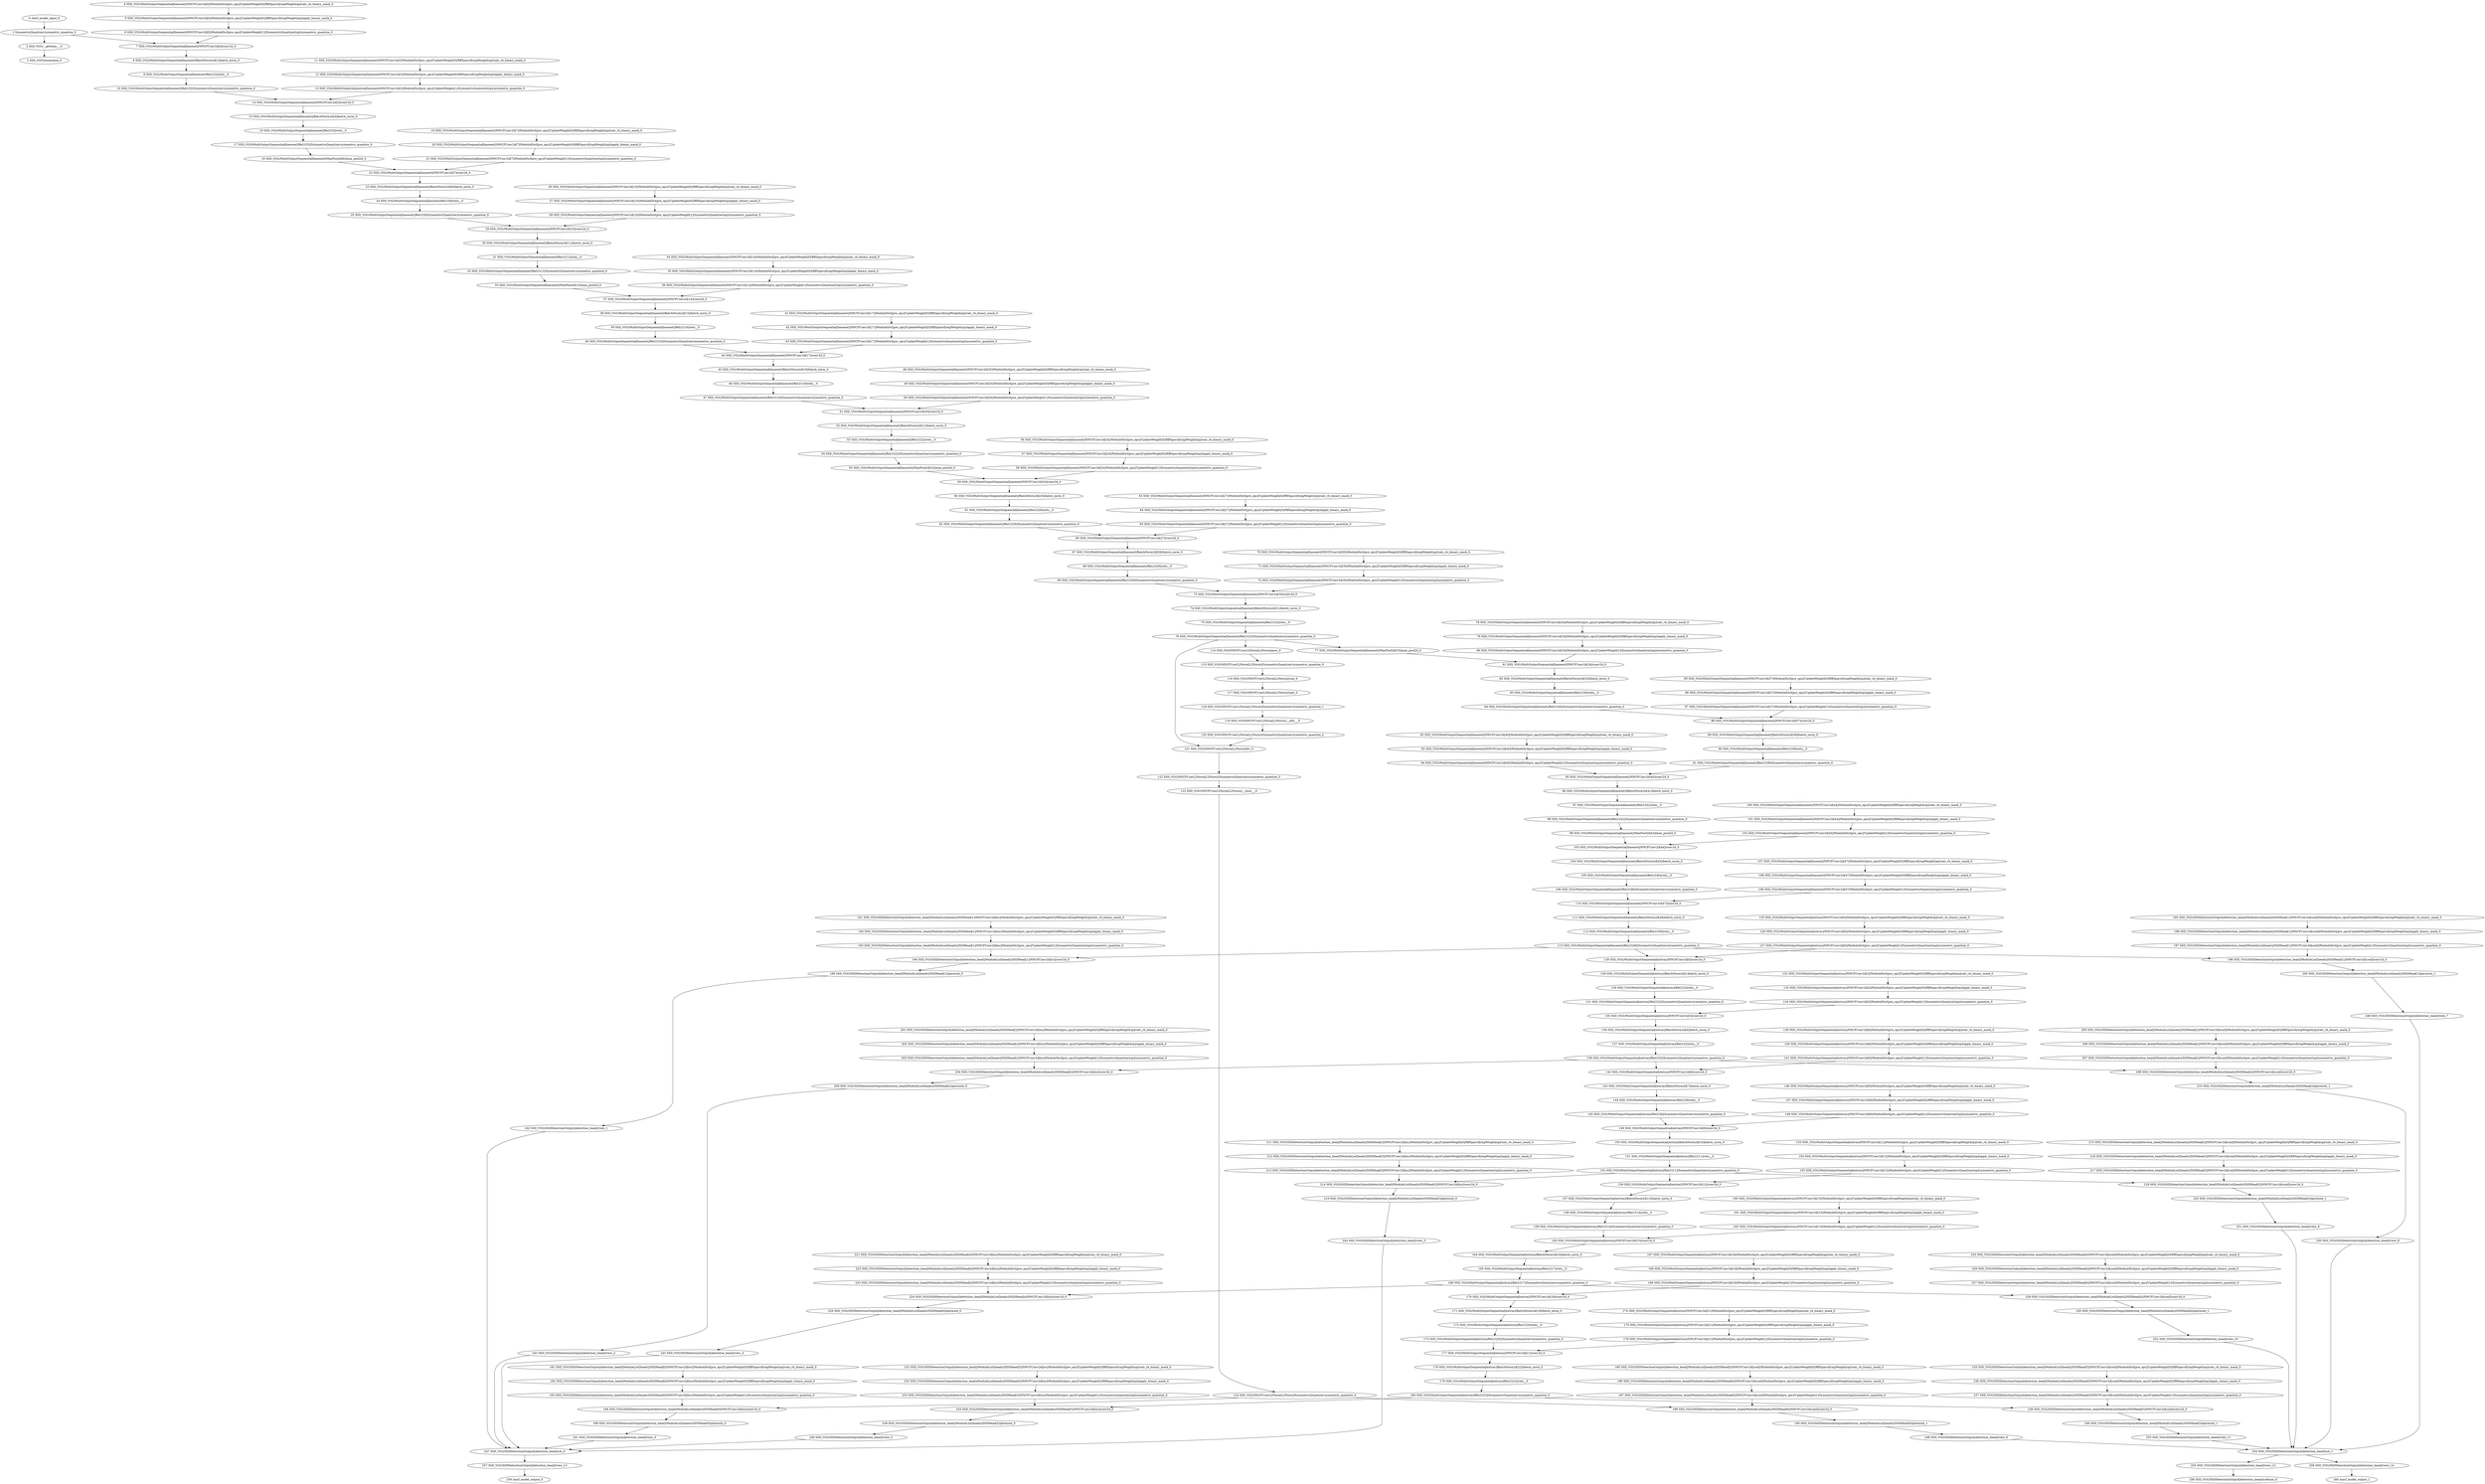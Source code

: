 strict digraph  {
"0 /nncf_model_input_0" [id=0, type=nncf_model_input];
"1 SymmetricQuantizer/symmetric_quantize_0" [id=1, type=symmetric_quantize];
"2 SSD_VGG/__getitem___0" [id=2, type=__getitem__];
"3 SSD_VGG/unsqueeze_0" [id=3, type=unsqueeze];
"4 SSD_VGG/MultiOutputSequential[basenet]/NNCFConv2d[0]/ModuleDict[pre_ops]/UpdateWeight[0]/RBSparsifyingWeight[op]/calc_rb_binary_mask_0" [id=4, type=calc_rb_binary_mask];
"5 SSD_VGG/MultiOutputSequential[basenet]/NNCFConv2d[0]/ModuleDict[pre_ops]/UpdateWeight[0]/RBSparsifyingWeight[op]/apply_binary_mask_0" [id=5, type=apply_binary_mask];
"6 SSD_VGG/MultiOutputSequential[basenet]/NNCFConv2d[0]/ModuleDict[pre_ops]/UpdateWeight[1]/SymmetricQuantizer[op]/symmetric_quantize_0" [id=6, type=symmetric_quantize];
"7 SSD_VGG/MultiOutputSequential[basenet]/NNCFConv2d[0]/conv2d_0" [id=7, type=conv2d];
"8 SSD_VGG/MultiOutputSequential[basenet]/BatchNorm2d[1]/batch_norm_0" [id=8, type=batch_norm];
"9 SSD_VGG/MultiOutputSequential[basenet]/ReLU[2]/relu__0" [id=9, type=relu_];
"10 SSD_VGG/MultiOutputSequential[basenet]/ReLU[2]/SymmetricQuantizer/symmetric_quantize_0" [id=10, type=symmetric_quantize];
"11 SSD_VGG/MultiOutputSequential[basenet]/NNCFConv2d[3]/ModuleDict[pre_ops]/UpdateWeight[0]/RBSparsifyingWeight[op]/calc_rb_binary_mask_0" [id=11, type=calc_rb_binary_mask];
"12 SSD_VGG/MultiOutputSequential[basenet]/NNCFConv2d[3]/ModuleDict[pre_ops]/UpdateWeight[0]/RBSparsifyingWeight[op]/apply_binary_mask_0" [id=12, type=apply_binary_mask];
"13 SSD_VGG/MultiOutputSequential[basenet]/NNCFConv2d[3]/ModuleDict[pre_ops]/UpdateWeight[1]/SymmetricQuantizer[op]/symmetric_quantize_0" [id=13, type=symmetric_quantize];
"14 SSD_VGG/MultiOutputSequential[basenet]/NNCFConv2d[3]/conv2d_0" [id=14, type=conv2d];
"15 SSD_VGG/MultiOutputSequential[basenet]/BatchNorm2d[4]/batch_norm_0" [id=15, type=batch_norm];
"16 SSD_VGG/MultiOutputSequential[basenet]/ReLU[5]/relu__0" [id=16, type=relu_];
"17 SSD_VGG/MultiOutputSequential[basenet]/ReLU[5]/SymmetricQuantizer/symmetric_quantize_0" [id=17, type=symmetric_quantize];
"18 SSD_VGG/MultiOutputSequential[basenet]/MaxPool2d[6]/max_pool2d_0" [id=18, type=max_pool2d];
"19 SSD_VGG/MultiOutputSequential[basenet]/NNCFConv2d[7]/ModuleDict[pre_ops]/UpdateWeight[0]/RBSparsifyingWeight[op]/calc_rb_binary_mask_0" [id=19, type=calc_rb_binary_mask];
"20 SSD_VGG/MultiOutputSequential[basenet]/NNCFConv2d[7]/ModuleDict[pre_ops]/UpdateWeight[0]/RBSparsifyingWeight[op]/apply_binary_mask_0" [id=20, type=apply_binary_mask];
"21 SSD_VGG/MultiOutputSequential[basenet]/NNCFConv2d[7]/ModuleDict[pre_ops]/UpdateWeight[1]/SymmetricQuantizer[op]/symmetric_quantize_0" [id=21, type=symmetric_quantize];
"22 SSD_VGG/MultiOutputSequential[basenet]/NNCFConv2d[7]/conv2d_0" [id=22, type=conv2d];
"23 SSD_VGG/MultiOutputSequential[basenet]/BatchNorm2d[8]/batch_norm_0" [id=23, type=batch_norm];
"24 SSD_VGG/MultiOutputSequential[basenet]/ReLU[9]/relu__0" [id=24, type=relu_];
"25 SSD_VGG/MultiOutputSequential[basenet]/ReLU[9]/SymmetricQuantizer/symmetric_quantize_0" [id=25, type=symmetric_quantize];
"26 SSD_VGG/MultiOutputSequential[basenet]/NNCFConv2d[10]/ModuleDict[pre_ops]/UpdateWeight[0]/RBSparsifyingWeight[op]/calc_rb_binary_mask_0" [id=26, type=calc_rb_binary_mask];
"27 SSD_VGG/MultiOutputSequential[basenet]/NNCFConv2d[10]/ModuleDict[pre_ops]/UpdateWeight[0]/RBSparsifyingWeight[op]/apply_binary_mask_0" [id=27, type=apply_binary_mask];
"28 SSD_VGG/MultiOutputSequential[basenet]/NNCFConv2d[10]/ModuleDict[pre_ops]/UpdateWeight[1]/SymmetricQuantizer[op]/symmetric_quantize_0" [id=28, type=symmetric_quantize];
"29 SSD_VGG/MultiOutputSequential[basenet]/NNCFConv2d[10]/conv2d_0" [id=29, type=conv2d];
"30 SSD_VGG/MultiOutputSequential[basenet]/BatchNorm2d[11]/batch_norm_0" [id=30, type=batch_norm];
"31 SSD_VGG/MultiOutputSequential[basenet]/ReLU[12]/relu__0" [id=31, type=relu_];
"32 SSD_VGG/MultiOutputSequential[basenet]/ReLU[12]/SymmetricQuantizer/symmetric_quantize_0" [id=32, type=symmetric_quantize];
"33 SSD_VGG/MultiOutputSequential[basenet]/MaxPool2d[13]/max_pool2d_0" [id=33, type=max_pool2d];
"34 SSD_VGG/MultiOutputSequential[basenet]/NNCFConv2d[14]/ModuleDict[pre_ops]/UpdateWeight[0]/RBSparsifyingWeight[op]/calc_rb_binary_mask_0" [id=34, type=calc_rb_binary_mask];
"35 SSD_VGG/MultiOutputSequential[basenet]/NNCFConv2d[14]/ModuleDict[pre_ops]/UpdateWeight[0]/RBSparsifyingWeight[op]/apply_binary_mask_0" [id=35, type=apply_binary_mask];
"36 SSD_VGG/MultiOutputSequential[basenet]/NNCFConv2d[14]/ModuleDict[pre_ops]/UpdateWeight[1]/SymmetricQuantizer[op]/symmetric_quantize_0" [id=36, type=symmetric_quantize];
"37 SSD_VGG/MultiOutputSequential[basenet]/NNCFConv2d[14]/conv2d_0" [id=37, type=conv2d];
"38 SSD_VGG/MultiOutputSequential[basenet]/BatchNorm2d[15]/batch_norm_0" [id=38, type=batch_norm];
"39 SSD_VGG/MultiOutputSequential[basenet]/ReLU[16]/relu__0" [id=39, type=relu_];
"40 SSD_VGG/MultiOutputSequential[basenet]/ReLU[16]/SymmetricQuantizer/symmetric_quantize_0" [id=40, type=symmetric_quantize];
"41 SSD_VGG/MultiOutputSequential[basenet]/NNCFConv2d[17]/ModuleDict[pre_ops]/UpdateWeight[0]/RBSparsifyingWeight[op]/calc_rb_binary_mask_0" [id=41, type=calc_rb_binary_mask];
"42 SSD_VGG/MultiOutputSequential[basenet]/NNCFConv2d[17]/ModuleDict[pre_ops]/UpdateWeight[0]/RBSparsifyingWeight[op]/apply_binary_mask_0" [id=42, type=apply_binary_mask];
"43 SSD_VGG/MultiOutputSequential[basenet]/NNCFConv2d[17]/ModuleDict[pre_ops]/UpdateWeight[1]/SymmetricQuantizer[op]/symmetric_quantize_0" [id=43, type=symmetric_quantize];
"44 SSD_VGG/MultiOutputSequential[basenet]/NNCFConv2d[17]/conv2d_0" [id=44, type=conv2d];
"45 SSD_VGG/MultiOutputSequential[basenet]/BatchNorm2d[18]/batch_norm_0" [id=45, type=batch_norm];
"46 SSD_VGG/MultiOutputSequential[basenet]/ReLU[19]/relu__0" [id=46, type=relu_];
"47 SSD_VGG/MultiOutputSequential[basenet]/ReLU[19]/SymmetricQuantizer/symmetric_quantize_0" [id=47, type=symmetric_quantize];
"48 SSD_VGG/MultiOutputSequential[basenet]/NNCFConv2d[20]/ModuleDict[pre_ops]/UpdateWeight[0]/RBSparsifyingWeight[op]/calc_rb_binary_mask_0" [id=48, type=calc_rb_binary_mask];
"49 SSD_VGG/MultiOutputSequential[basenet]/NNCFConv2d[20]/ModuleDict[pre_ops]/UpdateWeight[0]/RBSparsifyingWeight[op]/apply_binary_mask_0" [id=49, type=apply_binary_mask];
"50 SSD_VGG/MultiOutputSequential[basenet]/NNCFConv2d[20]/ModuleDict[pre_ops]/UpdateWeight[1]/SymmetricQuantizer[op]/symmetric_quantize_0" [id=50, type=symmetric_quantize];
"51 SSD_VGG/MultiOutputSequential[basenet]/NNCFConv2d[20]/conv2d_0" [id=51, type=conv2d];
"52 SSD_VGG/MultiOutputSequential[basenet]/BatchNorm2d[21]/batch_norm_0" [id=52, type=batch_norm];
"53 SSD_VGG/MultiOutputSequential[basenet]/ReLU[22]/relu__0" [id=53, type=relu_];
"54 SSD_VGG/MultiOutputSequential[basenet]/ReLU[22]/SymmetricQuantizer/symmetric_quantize_0" [id=54, type=symmetric_quantize];
"55 SSD_VGG/MultiOutputSequential[basenet]/MaxPool2d[23]/max_pool2d_0" [id=55, type=max_pool2d];
"56 SSD_VGG/MultiOutputSequential[basenet]/NNCFConv2d[24]/ModuleDict[pre_ops]/UpdateWeight[0]/RBSparsifyingWeight[op]/calc_rb_binary_mask_0" [id=56, type=calc_rb_binary_mask];
"57 SSD_VGG/MultiOutputSequential[basenet]/NNCFConv2d[24]/ModuleDict[pre_ops]/UpdateWeight[0]/RBSparsifyingWeight[op]/apply_binary_mask_0" [id=57, type=apply_binary_mask];
"58 SSD_VGG/MultiOutputSequential[basenet]/NNCFConv2d[24]/ModuleDict[pre_ops]/UpdateWeight[1]/SymmetricQuantizer[op]/symmetric_quantize_0" [id=58, type=symmetric_quantize];
"59 SSD_VGG/MultiOutputSequential[basenet]/NNCFConv2d[24]/conv2d_0" [id=59, type=conv2d];
"60 SSD_VGG/MultiOutputSequential[basenet]/BatchNorm2d[25]/batch_norm_0" [id=60, type=batch_norm];
"61 SSD_VGG/MultiOutputSequential[basenet]/ReLU[26]/relu__0" [id=61, type=relu_];
"62 SSD_VGG/MultiOutputSequential[basenet]/ReLU[26]/SymmetricQuantizer/symmetric_quantize_0" [id=62, type=symmetric_quantize];
"63 SSD_VGG/MultiOutputSequential[basenet]/NNCFConv2d[27]/ModuleDict[pre_ops]/UpdateWeight[0]/RBSparsifyingWeight[op]/calc_rb_binary_mask_0" [id=63, type=calc_rb_binary_mask];
"64 SSD_VGG/MultiOutputSequential[basenet]/NNCFConv2d[27]/ModuleDict[pre_ops]/UpdateWeight[0]/RBSparsifyingWeight[op]/apply_binary_mask_0" [id=64, type=apply_binary_mask];
"65 SSD_VGG/MultiOutputSequential[basenet]/NNCFConv2d[27]/ModuleDict[pre_ops]/UpdateWeight[1]/SymmetricQuantizer[op]/symmetric_quantize_0" [id=65, type=symmetric_quantize];
"66 SSD_VGG/MultiOutputSequential[basenet]/NNCFConv2d[27]/conv2d_0" [id=66, type=conv2d];
"67 SSD_VGG/MultiOutputSequential[basenet]/BatchNorm2d[28]/batch_norm_0" [id=67, type=batch_norm];
"68 SSD_VGG/MultiOutputSequential[basenet]/ReLU[29]/relu__0" [id=68, type=relu_];
"69 SSD_VGG/MultiOutputSequential[basenet]/ReLU[29]/SymmetricQuantizer/symmetric_quantize_0" [id=69, type=symmetric_quantize];
"70 SSD_VGG/MultiOutputSequential[basenet]/NNCFConv2d[30]/ModuleDict[pre_ops]/UpdateWeight[0]/RBSparsifyingWeight[op]/calc_rb_binary_mask_0" [id=70, type=calc_rb_binary_mask];
"71 SSD_VGG/MultiOutputSequential[basenet]/NNCFConv2d[30]/ModuleDict[pre_ops]/UpdateWeight[0]/RBSparsifyingWeight[op]/apply_binary_mask_0" [id=71, type=apply_binary_mask];
"72 SSD_VGG/MultiOutputSequential[basenet]/NNCFConv2d[30]/ModuleDict[pre_ops]/UpdateWeight[1]/SymmetricQuantizer[op]/symmetric_quantize_0" [id=72, type=symmetric_quantize];
"73 SSD_VGG/MultiOutputSequential[basenet]/NNCFConv2d[30]/conv2d_0" [id=73, type=conv2d];
"74 SSD_VGG/MultiOutputSequential[basenet]/BatchNorm2d[31]/batch_norm_0" [id=74, type=batch_norm];
"75 SSD_VGG/MultiOutputSequential[basenet]/ReLU[32]/relu__0" [id=75, type=relu_];
"76 SSD_VGG/MultiOutputSequential[basenet]/ReLU[32]/SymmetricQuantizer/symmetric_quantize_0" [id=76, type=symmetric_quantize];
"77 SSD_VGG/MultiOutputSequential[basenet]/MaxPool2d[33]/max_pool2d_0" [id=77, type=max_pool2d];
"78 SSD_VGG/MultiOutputSequential[basenet]/NNCFConv2d[34]/ModuleDict[pre_ops]/UpdateWeight[0]/RBSparsifyingWeight[op]/calc_rb_binary_mask_0" [id=78, type=calc_rb_binary_mask];
"79 SSD_VGG/MultiOutputSequential[basenet]/NNCFConv2d[34]/ModuleDict[pre_ops]/UpdateWeight[0]/RBSparsifyingWeight[op]/apply_binary_mask_0" [id=79, type=apply_binary_mask];
"80 SSD_VGG/MultiOutputSequential[basenet]/NNCFConv2d[34]/ModuleDict[pre_ops]/UpdateWeight[1]/SymmetricQuantizer[op]/symmetric_quantize_0" [id=80, type=symmetric_quantize];
"81 SSD_VGG/MultiOutputSequential[basenet]/NNCFConv2d[34]/conv2d_0" [id=81, type=conv2d];
"82 SSD_VGG/MultiOutputSequential[basenet]/BatchNorm2d[35]/batch_norm_0" [id=82, type=batch_norm];
"83 SSD_VGG/MultiOutputSequential[basenet]/ReLU[36]/relu__0" [id=83, type=relu_];
"84 SSD_VGG/MultiOutputSequential[basenet]/ReLU[36]/SymmetricQuantizer/symmetric_quantize_0" [id=84, type=symmetric_quantize];
"85 SSD_VGG/MultiOutputSequential[basenet]/NNCFConv2d[37]/ModuleDict[pre_ops]/UpdateWeight[0]/RBSparsifyingWeight[op]/calc_rb_binary_mask_0" [id=85, type=calc_rb_binary_mask];
"86 SSD_VGG/MultiOutputSequential[basenet]/NNCFConv2d[37]/ModuleDict[pre_ops]/UpdateWeight[0]/RBSparsifyingWeight[op]/apply_binary_mask_0" [id=86, type=apply_binary_mask];
"87 SSD_VGG/MultiOutputSequential[basenet]/NNCFConv2d[37]/ModuleDict[pre_ops]/UpdateWeight[1]/SymmetricQuantizer[op]/symmetric_quantize_0" [id=87, type=symmetric_quantize];
"88 SSD_VGG/MultiOutputSequential[basenet]/NNCFConv2d[37]/conv2d_0" [id=88, type=conv2d];
"89 SSD_VGG/MultiOutputSequential[basenet]/BatchNorm2d[38]/batch_norm_0" [id=89, type=batch_norm];
"90 SSD_VGG/MultiOutputSequential[basenet]/ReLU[39]/relu__0" [id=90, type=relu_];
"91 SSD_VGG/MultiOutputSequential[basenet]/ReLU[39]/SymmetricQuantizer/symmetric_quantize_0" [id=91, type=symmetric_quantize];
"92 SSD_VGG/MultiOutputSequential[basenet]/NNCFConv2d[40]/ModuleDict[pre_ops]/UpdateWeight[0]/RBSparsifyingWeight[op]/calc_rb_binary_mask_0" [id=92, type=calc_rb_binary_mask];
"93 SSD_VGG/MultiOutputSequential[basenet]/NNCFConv2d[40]/ModuleDict[pre_ops]/UpdateWeight[0]/RBSparsifyingWeight[op]/apply_binary_mask_0" [id=93, type=apply_binary_mask];
"94 SSD_VGG/MultiOutputSequential[basenet]/NNCFConv2d[40]/ModuleDict[pre_ops]/UpdateWeight[1]/SymmetricQuantizer[op]/symmetric_quantize_0" [id=94, type=symmetric_quantize];
"95 SSD_VGG/MultiOutputSequential[basenet]/NNCFConv2d[40]/conv2d_0" [id=95, type=conv2d];
"96 SSD_VGG/MultiOutputSequential[basenet]/BatchNorm2d[41]/batch_norm_0" [id=96, type=batch_norm];
"97 SSD_VGG/MultiOutputSequential[basenet]/ReLU[42]/relu__0" [id=97, type=relu_];
"98 SSD_VGG/MultiOutputSequential[basenet]/ReLU[42]/SymmetricQuantizer/symmetric_quantize_0" [id=98, type=symmetric_quantize];
"99 SSD_VGG/MultiOutputSequential[basenet]/MaxPool2d[43]/max_pool2d_0" [id=99, type=max_pool2d];
"100 SSD_VGG/MultiOutputSequential[basenet]/NNCFConv2d[44]/ModuleDict[pre_ops]/UpdateWeight[0]/RBSparsifyingWeight[op]/calc_rb_binary_mask_0" [id=100, type=calc_rb_binary_mask];
"101 SSD_VGG/MultiOutputSequential[basenet]/NNCFConv2d[44]/ModuleDict[pre_ops]/UpdateWeight[0]/RBSparsifyingWeight[op]/apply_binary_mask_0" [id=101, type=apply_binary_mask];
"102 SSD_VGG/MultiOutputSequential[basenet]/NNCFConv2d[44]/ModuleDict[pre_ops]/UpdateWeight[1]/SymmetricQuantizer[op]/symmetric_quantize_0" [id=102, type=symmetric_quantize];
"103 SSD_VGG/MultiOutputSequential[basenet]/NNCFConv2d[44]/conv2d_0" [id=103, type=conv2d];
"104 SSD_VGG/MultiOutputSequential[basenet]/BatchNorm2d[45]/batch_norm_0" [id=104, type=batch_norm];
"105 SSD_VGG/MultiOutputSequential[basenet]/ReLU[46]/relu__0" [id=105, type=relu_];
"106 SSD_VGG/MultiOutputSequential[basenet]/ReLU[46]/SymmetricQuantizer/symmetric_quantize_0" [id=106, type=symmetric_quantize];
"107 SSD_VGG/MultiOutputSequential[basenet]/NNCFConv2d[47]/ModuleDict[pre_ops]/UpdateWeight[0]/RBSparsifyingWeight[op]/calc_rb_binary_mask_0" [id=107, type=calc_rb_binary_mask];
"108 SSD_VGG/MultiOutputSequential[basenet]/NNCFConv2d[47]/ModuleDict[pre_ops]/UpdateWeight[0]/RBSparsifyingWeight[op]/apply_binary_mask_0" [id=108, type=apply_binary_mask];
"109 SSD_VGG/MultiOutputSequential[basenet]/NNCFConv2d[47]/ModuleDict[pre_ops]/UpdateWeight[1]/SymmetricQuantizer[op]/symmetric_quantize_0" [id=109, type=symmetric_quantize];
"110 SSD_VGG/MultiOutputSequential[basenet]/NNCFConv2d[47]/conv2d_0" [id=110, type=conv2d];
"111 SSD_VGG/MultiOutputSequential[basenet]/BatchNorm2d[48]/batch_norm_0" [id=111, type=batch_norm];
"112 SSD_VGG/MultiOutputSequential[basenet]/ReLU[49]/relu__0" [id=112, type=relu_];
"113 SSD_VGG/MultiOutputSequential[basenet]/ReLU[49]/SymmetricQuantizer/symmetric_quantize_0" [id=113, type=symmetric_quantize];
"114 SSD_VGG/NNCFUserL2Norm[L2Norm]/pow_0" [id=114, type=pow];
"115 SSD_VGG/NNCFUserL2Norm[L2Norm]/SymmetricQuantizer/symmetric_quantize_0" [id=115, type=symmetric_quantize];
"116 SSD_VGG/NNCFUserL2Norm[L2Norm]/sum_0" [id=116, type=sum];
"117 SSD_VGG/NNCFUserL2Norm[L2Norm]/sqrt_0" [id=117, type=sqrt];
"118 SSD_VGG/NNCFUserL2Norm[L2Norm]/SymmetricQuantizer/symmetric_quantize_1" [id=118, type=symmetric_quantize];
"119 SSD_VGG/NNCFUserL2Norm[L2Norm]/__add___0" [id=119, type=__add__];
"120 SSD_VGG/NNCFUserL2Norm[L2Norm]/SymmetricQuantizer/symmetric_quantize_2" [id=120, type=symmetric_quantize];
"121 SSD_VGG/NNCFUserL2Norm[L2Norm]/div_0" [id=121, type=div];
"122 SSD_VGG/NNCFUserL2Norm[L2Norm]/SymmetricQuantizer/symmetric_quantize_3" [id=122, type=symmetric_quantize];
"123 SSD_VGG/NNCFUserL2Norm[L2Norm]/__rmul___0" [id=123, type=__rmul__];
"124 SSD_VGG/NNCFUserL2Norm[L2Norm]/SymmetricQuantizer/symmetric_quantize_4" [id=124, type=symmetric_quantize];
"125 SSD_VGG/MultiOutputSequential[extras]/NNCFConv2d[0]/ModuleDict[pre_ops]/UpdateWeight[0]/RBSparsifyingWeight[op]/calc_rb_binary_mask_0" [id=125, type=calc_rb_binary_mask];
"126 SSD_VGG/MultiOutputSequential[extras]/NNCFConv2d[0]/ModuleDict[pre_ops]/UpdateWeight[0]/RBSparsifyingWeight[op]/apply_binary_mask_0" [id=126, type=apply_binary_mask];
"127 SSD_VGG/MultiOutputSequential[extras]/NNCFConv2d[0]/ModuleDict[pre_ops]/UpdateWeight[1]/SymmetricQuantizer[op]/symmetric_quantize_0" [id=127, type=symmetric_quantize];
"128 SSD_VGG/MultiOutputSequential[extras]/NNCFConv2d[0]/conv2d_0" [id=128, type=conv2d];
"129 SSD_VGG/MultiOutputSequential[extras]/BatchNorm2d[1]/batch_norm_0" [id=129, type=batch_norm];
"130 SSD_VGG/MultiOutputSequential[extras]/ReLU[2]/relu__0" [id=130, type=relu_];
"131 SSD_VGG/MultiOutputSequential[extras]/ReLU[2]/SymmetricQuantizer/symmetric_quantize_0" [id=131, type=symmetric_quantize];
"132 SSD_VGG/MultiOutputSequential[extras]/NNCFConv2d[3]/ModuleDict[pre_ops]/UpdateWeight[0]/RBSparsifyingWeight[op]/calc_rb_binary_mask_0" [id=132, type=calc_rb_binary_mask];
"133 SSD_VGG/MultiOutputSequential[extras]/NNCFConv2d[3]/ModuleDict[pre_ops]/UpdateWeight[0]/RBSparsifyingWeight[op]/apply_binary_mask_0" [id=133, type=apply_binary_mask];
"134 SSD_VGG/MultiOutputSequential[extras]/NNCFConv2d[3]/ModuleDict[pre_ops]/UpdateWeight[1]/SymmetricQuantizer[op]/symmetric_quantize_0" [id=134, type=symmetric_quantize];
"135 SSD_VGG/MultiOutputSequential[extras]/NNCFConv2d[3]/conv2d_0" [id=135, type=conv2d];
"136 SSD_VGG/MultiOutputSequential[extras]/BatchNorm2d[4]/batch_norm_0" [id=136, type=batch_norm];
"137 SSD_VGG/MultiOutputSequential[extras]/ReLU[5]/relu__0" [id=137, type=relu_];
"138 SSD_VGG/MultiOutputSequential[extras]/ReLU[5]/SymmetricQuantizer/symmetric_quantize_0" [id=138, type=symmetric_quantize];
"139 SSD_VGG/MultiOutputSequential[extras]/NNCFConv2d[6]/ModuleDict[pre_ops]/UpdateWeight[0]/RBSparsifyingWeight[op]/calc_rb_binary_mask_0" [id=139, type=calc_rb_binary_mask];
"140 SSD_VGG/MultiOutputSequential[extras]/NNCFConv2d[6]/ModuleDict[pre_ops]/UpdateWeight[0]/RBSparsifyingWeight[op]/apply_binary_mask_0" [id=140, type=apply_binary_mask];
"141 SSD_VGG/MultiOutputSequential[extras]/NNCFConv2d[6]/ModuleDict[pre_ops]/UpdateWeight[1]/SymmetricQuantizer[op]/symmetric_quantize_0" [id=141, type=symmetric_quantize];
"142 SSD_VGG/MultiOutputSequential[extras]/NNCFConv2d[6]/conv2d_0" [id=142, type=conv2d];
"143 SSD_VGG/MultiOutputSequential[extras]/BatchNorm2d[7]/batch_norm_0" [id=143, type=batch_norm];
"144 SSD_VGG/MultiOutputSequential[extras]/ReLU[8]/relu__0" [id=144, type=relu_];
"145 SSD_VGG/MultiOutputSequential[extras]/ReLU[8]/SymmetricQuantizer/symmetric_quantize_0" [id=145, type=symmetric_quantize];
"146 SSD_VGG/MultiOutputSequential[extras]/NNCFConv2d[9]/ModuleDict[pre_ops]/UpdateWeight[0]/RBSparsifyingWeight[op]/calc_rb_binary_mask_0" [id=146, type=calc_rb_binary_mask];
"147 SSD_VGG/MultiOutputSequential[extras]/NNCFConv2d[9]/ModuleDict[pre_ops]/UpdateWeight[0]/RBSparsifyingWeight[op]/apply_binary_mask_0" [id=147, type=apply_binary_mask];
"148 SSD_VGG/MultiOutputSequential[extras]/NNCFConv2d[9]/ModuleDict[pre_ops]/UpdateWeight[1]/SymmetricQuantizer[op]/symmetric_quantize_0" [id=148, type=symmetric_quantize];
"149 SSD_VGG/MultiOutputSequential[extras]/NNCFConv2d[9]/conv2d_0" [id=149, type=conv2d];
"150 SSD_VGG/MultiOutputSequential[extras]/BatchNorm2d[10]/batch_norm_0" [id=150, type=batch_norm];
"151 SSD_VGG/MultiOutputSequential[extras]/ReLU[11]/relu__0" [id=151, type=relu_];
"152 SSD_VGG/MultiOutputSequential[extras]/ReLU[11]/SymmetricQuantizer/symmetric_quantize_0" [id=152, type=symmetric_quantize];
"153 SSD_VGG/MultiOutputSequential[extras]/NNCFConv2d[12]/ModuleDict[pre_ops]/UpdateWeight[0]/RBSparsifyingWeight[op]/calc_rb_binary_mask_0" [id=153, type=calc_rb_binary_mask];
"154 SSD_VGG/MultiOutputSequential[extras]/NNCFConv2d[12]/ModuleDict[pre_ops]/UpdateWeight[0]/RBSparsifyingWeight[op]/apply_binary_mask_0" [id=154, type=apply_binary_mask];
"155 SSD_VGG/MultiOutputSequential[extras]/NNCFConv2d[12]/ModuleDict[pre_ops]/UpdateWeight[1]/SymmetricQuantizer[op]/symmetric_quantize_0" [id=155, type=symmetric_quantize];
"156 SSD_VGG/MultiOutputSequential[extras]/NNCFConv2d[12]/conv2d_0" [id=156, type=conv2d];
"157 SSD_VGG/MultiOutputSequential[extras]/BatchNorm2d[13]/batch_norm_0" [id=157, type=batch_norm];
"158 SSD_VGG/MultiOutputSequential[extras]/ReLU[14]/relu__0" [id=158, type=relu_];
"159 SSD_VGG/MultiOutputSequential[extras]/ReLU[14]/SymmetricQuantizer/symmetric_quantize_0" [id=159, type=symmetric_quantize];
"160 SSD_VGG/MultiOutputSequential[extras]/NNCFConv2d[15]/ModuleDict[pre_ops]/UpdateWeight[0]/RBSparsifyingWeight[op]/calc_rb_binary_mask_0" [id=160, type=calc_rb_binary_mask];
"161 SSD_VGG/MultiOutputSequential[extras]/NNCFConv2d[15]/ModuleDict[pre_ops]/UpdateWeight[0]/RBSparsifyingWeight[op]/apply_binary_mask_0" [id=161, type=apply_binary_mask];
"162 SSD_VGG/MultiOutputSequential[extras]/NNCFConv2d[15]/ModuleDict[pre_ops]/UpdateWeight[1]/SymmetricQuantizer[op]/symmetric_quantize_0" [id=162, type=symmetric_quantize];
"163 SSD_VGG/MultiOutputSequential[extras]/NNCFConv2d[15]/conv2d_0" [id=163, type=conv2d];
"164 SSD_VGG/MultiOutputSequential[extras]/BatchNorm2d[16]/batch_norm_0" [id=164, type=batch_norm];
"165 SSD_VGG/MultiOutputSequential[extras]/ReLU[17]/relu__0" [id=165, type=relu_];
"166 SSD_VGG/MultiOutputSequential[extras]/ReLU[17]/SymmetricQuantizer/symmetric_quantize_0" [id=166, type=symmetric_quantize];
"167 SSD_VGG/MultiOutputSequential[extras]/NNCFConv2d[18]/ModuleDict[pre_ops]/UpdateWeight[0]/RBSparsifyingWeight[op]/calc_rb_binary_mask_0" [id=167, type=calc_rb_binary_mask];
"168 SSD_VGG/MultiOutputSequential[extras]/NNCFConv2d[18]/ModuleDict[pre_ops]/UpdateWeight[0]/RBSparsifyingWeight[op]/apply_binary_mask_0" [id=168, type=apply_binary_mask];
"169 SSD_VGG/MultiOutputSequential[extras]/NNCFConv2d[18]/ModuleDict[pre_ops]/UpdateWeight[1]/SymmetricQuantizer[op]/symmetric_quantize_0" [id=169, type=symmetric_quantize];
"170 SSD_VGG/MultiOutputSequential[extras]/NNCFConv2d[18]/conv2d_0" [id=170, type=conv2d];
"171 SSD_VGG/MultiOutputSequential[extras]/BatchNorm2d[19]/batch_norm_0" [id=171, type=batch_norm];
"172 SSD_VGG/MultiOutputSequential[extras]/ReLU[20]/relu__0" [id=172, type=relu_];
"173 SSD_VGG/MultiOutputSequential[extras]/ReLU[20]/SymmetricQuantizer/symmetric_quantize_0" [id=173, type=symmetric_quantize];
"174 SSD_VGG/MultiOutputSequential[extras]/NNCFConv2d[21]/ModuleDict[pre_ops]/UpdateWeight[0]/RBSparsifyingWeight[op]/calc_rb_binary_mask_0" [id=174, type=calc_rb_binary_mask];
"175 SSD_VGG/MultiOutputSequential[extras]/NNCFConv2d[21]/ModuleDict[pre_ops]/UpdateWeight[0]/RBSparsifyingWeight[op]/apply_binary_mask_0" [id=175, type=apply_binary_mask];
"176 SSD_VGG/MultiOutputSequential[extras]/NNCFConv2d[21]/ModuleDict[pre_ops]/UpdateWeight[1]/SymmetricQuantizer[op]/symmetric_quantize_0" [id=176, type=symmetric_quantize];
"177 SSD_VGG/MultiOutputSequential[extras]/NNCFConv2d[21]/conv2d_0" [id=177, type=conv2d];
"178 SSD_VGG/MultiOutputSequential[extras]/BatchNorm2d[22]/batch_norm_0" [id=178, type=batch_norm];
"179 SSD_VGG/MultiOutputSequential[extras]/ReLU[23]/relu__0" [id=179, type=relu_];
"180 SSD_VGG/MultiOutputSequential[extras]/ReLU[23]/SymmetricQuantizer/symmetric_quantize_0" [id=180, type=symmetric_quantize];
"181 SSD_VGG/SSDDetectionOutput[detection_head]/ModuleList[heads]/SSDHead[0]/NNCFConv2d[loc]/ModuleDict[pre_ops]/UpdateWeight[0]/RBSparsifyingWeight[op]/calc_rb_binary_mask_0" [id=181, type=calc_rb_binary_mask];
"182 SSD_VGG/SSDDetectionOutput[detection_head]/ModuleList[heads]/SSDHead[0]/NNCFConv2d[loc]/ModuleDict[pre_ops]/UpdateWeight[0]/RBSparsifyingWeight[op]/apply_binary_mask_0" [id=182, type=apply_binary_mask];
"183 SSD_VGG/SSDDetectionOutput[detection_head]/ModuleList[heads]/SSDHead[0]/NNCFConv2d[loc]/ModuleDict[pre_ops]/UpdateWeight[1]/SymmetricQuantizer[op]/symmetric_quantize_0" [id=183, type=symmetric_quantize];
"184 SSD_VGG/SSDDetectionOutput[detection_head]/ModuleList[heads]/SSDHead[0]/NNCFConv2d[loc]/conv2d_0" [id=184, type=conv2d];
"185 SSD_VGG/SSDDetectionOutput[detection_head]/ModuleList[heads]/SSDHead[0]/NNCFConv2d[conf]/ModuleDict[pre_ops]/UpdateWeight[0]/RBSparsifyingWeight[op]/calc_rb_binary_mask_0" [id=185, type=calc_rb_binary_mask];
"186 SSD_VGG/SSDDetectionOutput[detection_head]/ModuleList[heads]/SSDHead[0]/NNCFConv2d[conf]/ModuleDict[pre_ops]/UpdateWeight[0]/RBSparsifyingWeight[op]/apply_binary_mask_0" [id=186, type=apply_binary_mask];
"187 SSD_VGG/SSDDetectionOutput[detection_head]/ModuleList[heads]/SSDHead[0]/NNCFConv2d[conf]/ModuleDict[pre_ops]/UpdateWeight[1]/SymmetricQuantizer[op]/symmetric_quantize_0" [id=187, type=symmetric_quantize];
"188 SSD_VGG/SSDDetectionOutput[detection_head]/ModuleList[heads]/SSDHead[0]/NNCFConv2d[conf]/conv2d_0" [id=188, type=conv2d];
"189 SSD_VGG/SSDDetectionOutput[detection_head]/ModuleList[heads]/SSDHead[0]/permute_0" [id=189, type=permute];
"190 SSD_VGG/SSDDetectionOutput[detection_head]/ModuleList[heads]/SSDHead[0]/permute_1" [id=190, type=permute];
"191 SSD_VGG/SSDDetectionOutput[detection_head]/ModuleList[heads]/SSDHead[1]/NNCFConv2d[loc]/ModuleDict[pre_ops]/UpdateWeight[0]/RBSparsifyingWeight[op]/calc_rb_binary_mask_0" [id=191, type=calc_rb_binary_mask];
"192 SSD_VGG/SSDDetectionOutput[detection_head]/ModuleList[heads]/SSDHead[1]/NNCFConv2d[loc]/ModuleDict[pre_ops]/UpdateWeight[0]/RBSparsifyingWeight[op]/apply_binary_mask_0" [id=192, type=apply_binary_mask];
"193 SSD_VGG/SSDDetectionOutput[detection_head]/ModuleList[heads]/SSDHead[1]/NNCFConv2d[loc]/ModuleDict[pre_ops]/UpdateWeight[1]/SymmetricQuantizer[op]/symmetric_quantize_0" [id=193, type=symmetric_quantize];
"194 SSD_VGG/SSDDetectionOutput[detection_head]/ModuleList[heads]/SSDHead[1]/NNCFConv2d[loc]/conv2d_0" [id=194, type=conv2d];
"195 SSD_VGG/SSDDetectionOutput[detection_head]/ModuleList[heads]/SSDHead[1]/NNCFConv2d[conf]/ModuleDict[pre_ops]/UpdateWeight[0]/RBSparsifyingWeight[op]/calc_rb_binary_mask_0" [id=195, type=calc_rb_binary_mask];
"196 SSD_VGG/SSDDetectionOutput[detection_head]/ModuleList[heads]/SSDHead[1]/NNCFConv2d[conf]/ModuleDict[pre_ops]/UpdateWeight[0]/RBSparsifyingWeight[op]/apply_binary_mask_0" [id=196, type=apply_binary_mask];
"197 SSD_VGG/SSDDetectionOutput[detection_head]/ModuleList[heads]/SSDHead[1]/NNCFConv2d[conf]/ModuleDict[pre_ops]/UpdateWeight[1]/SymmetricQuantizer[op]/symmetric_quantize_0" [id=197, type=symmetric_quantize];
"198 SSD_VGG/SSDDetectionOutput[detection_head]/ModuleList[heads]/SSDHead[1]/NNCFConv2d[conf]/conv2d_0" [id=198, type=conv2d];
"199 SSD_VGG/SSDDetectionOutput[detection_head]/ModuleList[heads]/SSDHead[1]/permute_0" [id=199, type=permute];
"200 SSD_VGG/SSDDetectionOutput[detection_head]/ModuleList[heads]/SSDHead[1]/permute_1" [id=200, type=permute];
"201 SSD_VGG/SSDDetectionOutput[detection_head]/ModuleList[heads]/SSDHead[2]/NNCFConv2d[loc]/ModuleDict[pre_ops]/UpdateWeight[0]/RBSparsifyingWeight[op]/calc_rb_binary_mask_0" [id=201, type=calc_rb_binary_mask];
"202 SSD_VGG/SSDDetectionOutput[detection_head]/ModuleList[heads]/SSDHead[2]/NNCFConv2d[loc]/ModuleDict[pre_ops]/UpdateWeight[0]/RBSparsifyingWeight[op]/apply_binary_mask_0" [id=202, type=apply_binary_mask];
"203 SSD_VGG/SSDDetectionOutput[detection_head]/ModuleList[heads]/SSDHead[2]/NNCFConv2d[loc]/ModuleDict[pre_ops]/UpdateWeight[1]/SymmetricQuantizer[op]/symmetric_quantize_0" [id=203, type=symmetric_quantize];
"204 SSD_VGG/SSDDetectionOutput[detection_head]/ModuleList[heads]/SSDHead[2]/NNCFConv2d[loc]/conv2d_0" [id=204, type=conv2d];
"205 SSD_VGG/SSDDetectionOutput[detection_head]/ModuleList[heads]/SSDHead[2]/NNCFConv2d[conf]/ModuleDict[pre_ops]/UpdateWeight[0]/RBSparsifyingWeight[op]/calc_rb_binary_mask_0" [id=205, type=calc_rb_binary_mask];
"206 SSD_VGG/SSDDetectionOutput[detection_head]/ModuleList[heads]/SSDHead[2]/NNCFConv2d[conf]/ModuleDict[pre_ops]/UpdateWeight[0]/RBSparsifyingWeight[op]/apply_binary_mask_0" [id=206, type=apply_binary_mask];
"207 SSD_VGG/SSDDetectionOutput[detection_head]/ModuleList[heads]/SSDHead[2]/NNCFConv2d[conf]/ModuleDict[pre_ops]/UpdateWeight[1]/SymmetricQuantizer[op]/symmetric_quantize_0" [id=207, type=symmetric_quantize];
"208 SSD_VGG/SSDDetectionOutput[detection_head]/ModuleList[heads]/SSDHead[2]/NNCFConv2d[conf]/conv2d_0" [id=208, type=conv2d];
"209 SSD_VGG/SSDDetectionOutput[detection_head]/ModuleList[heads]/SSDHead[2]/permute_0" [id=209, type=permute];
"210 SSD_VGG/SSDDetectionOutput[detection_head]/ModuleList[heads]/SSDHead[2]/permute_1" [id=210, type=permute];
"211 SSD_VGG/SSDDetectionOutput[detection_head]/ModuleList[heads]/SSDHead[3]/NNCFConv2d[loc]/ModuleDict[pre_ops]/UpdateWeight[0]/RBSparsifyingWeight[op]/calc_rb_binary_mask_0" [id=211, type=calc_rb_binary_mask];
"212 SSD_VGG/SSDDetectionOutput[detection_head]/ModuleList[heads]/SSDHead[3]/NNCFConv2d[loc]/ModuleDict[pre_ops]/UpdateWeight[0]/RBSparsifyingWeight[op]/apply_binary_mask_0" [id=212, type=apply_binary_mask];
"213 SSD_VGG/SSDDetectionOutput[detection_head]/ModuleList[heads]/SSDHead[3]/NNCFConv2d[loc]/ModuleDict[pre_ops]/UpdateWeight[1]/SymmetricQuantizer[op]/symmetric_quantize_0" [id=213, type=symmetric_quantize];
"214 SSD_VGG/SSDDetectionOutput[detection_head]/ModuleList[heads]/SSDHead[3]/NNCFConv2d[loc]/conv2d_0" [id=214, type=conv2d];
"215 SSD_VGG/SSDDetectionOutput[detection_head]/ModuleList[heads]/SSDHead[3]/NNCFConv2d[conf]/ModuleDict[pre_ops]/UpdateWeight[0]/RBSparsifyingWeight[op]/calc_rb_binary_mask_0" [id=215, type=calc_rb_binary_mask];
"216 SSD_VGG/SSDDetectionOutput[detection_head]/ModuleList[heads]/SSDHead[3]/NNCFConv2d[conf]/ModuleDict[pre_ops]/UpdateWeight[0]/RBSparsifyingWeight[op]/apply_binary_mask_0" [id=216, type=apply_binary_mask];
"217 SSD_VGG/SSDDetectionOutput[detection_head]/ModuleList[heads]/SSDHead[3]/NNCFConv2d[conf]/ModuleDict[pre_ops]/UpdateWeight[1]/SymmetricQuantizer[op]/symmetric_quantize_0" [id=217, type=symmetric_quantize];
"218 SSD_VGG/SSDDetectionOutput[detection_head]/ModuleList[heads]/SSDHead[3]/NNCFConv2d[conf]/conv2d_0" [id=218, type=conv2d];
"219 SSD_VGG/SSDDetectionOutput[detection_head]/ModuleList[heads]/SSDHead[3]/permute_0" [id=219, type=permute];
"220 SSD_VGG/SSDDetectionOutput[detection_head]/ModuleList[heads]/SSDHead[3]/permute_1" [id=220, type=permute];
"221 SSD_VGG/SSDDetectionOutput[detection_head]/ModuleList[heads]/SSDHead[4]/NNCFConv2d[loc]/ModuleDict[pre_ops]/UpdateWeight[0]/RBSparsifyingWeight[op]/calc_rb_binary_mask_0" [id=221, type=calc_rb_binary_mask];
"222 SSD_VGG/SSDDetectionOutput[detection_head]/ModuleList[heads]/SSDHead[4]/NNCFConv2d[loc]/ModuleDict[pre_ops]/UpdateWeight[0]/RBSparsifyingWeight[op]/apply_binary_mask_0" [id=222, type=apply_binary_mask];
"223 SSD_VGG/SSDDetectionOutput[detection_head]/ModuleList[heads]/SSDHead[4]/NNCFConv2d[loc]/ModuleDict[pre_ops]/UpdateWeight[1]/SymmetricQuantizer[op]/symmetric_quantize_0" [id=223, type=symmetric_quantize];
"224 SSD_VGG/SSDDetectionOutput[detection_head]/ModuleList[heads]/SSDHead[4]/NNCFConv2d[loc]/conv2d_0" [id=224, type=conv2d];
"225 SSD_VGG/SSDDetectionOutput[detection_head]/ModuleList[heads]/SSDHead[4]/NNCFConv2d[conf]/ModuleDict[pre_ops]/UpdateWeight[0]/RBSparsifyingWeight[op]/calc_rb_binary_mask_0" [id=225, type=calc_rb_binary_mask];
"226 SSD_VGG/SSDDetectionOutput[detection_head]/ModuleList[heads]/SSDHead[4]/NNCFConv2d[conf]/ModuleDict[pre_ops]/UpdateWeight[0]/RBSparsifyingWeight[op]/apply_binary_mask_0" [id=226, type=apply_binary_mask];
"227 SSD_VGG/SSDDetectionOutput[detection_head]/ModuleList[heads]/SSDHead[4]/NNCFConv2d[conf]/ModuleDict[pre_ops]/UpdateWeight[1]/SymmetricQuantizer[op]/symmetric_quantize_0" [id=227, type=symmetric_quantize];
"228 SSD_VGG/SSDDetectionOutput[detection_head]/ModuleList[heads]/SSDHead[4]/NNCFConv2d[conf]/conv2d_0" [id=228, type=conv2d];
"229 SSD_VGG/SSDDetectionOutput[detection_head]/ModuleList[heads]/SSDHead[4]/permute_0" [id=229, type=permute];
"230 SSD_VGG/SSDDetectionOutput[detection_head]/ModuleList[heads]/SSDHead[4]/permute_1" [id=230, type=permute];
"231 SSD_VGG/SSDDetectionOutput[detection_head]/ModuleList[heads]/SSDHead[5]/NNCFConv2d[loc]/ModuleDict[pre_ops]/UpdateWeight[0]/RBSparsifyingWeight[op]/calc_rb_binary_mask_0" [id=231, type=calc_rb_binary_mask];
"232 SSD_VGG/SSDDetectionOutput[detection_head]/ModuleList[heads]/SSDHead[5]/NNCFConv2d[loc]/ModuleDict[pre_ops]/UpdateWeight[0]/RBSparsifyingWeight[op]/apply_binary_mask_0" [id=232, type=apply_binary_mask];
"233 SSD_VGG/SSDDetectionOutput[detection_head]/ModuleList[heads]/SSDHead[5]/NNCFConv2d[loc]/ModuleDict[pre_ops]/UpdateWeight[1]/SymmetricQuantizer[op]/symmetric_quantize_0" [id=233, type=symmetric_quantize];
"234 SSD_VGG/SSDDetectionOutput[detection_head]/ModuleList[heads]/SSDHead[5]/NNCFConv2d[loc]/conv2d_0" [id=234, type=conv2d];
"235 SSD_VGG/SSDDetectionOutput[detection_head]/ModuleList[heads]/SSDHead[5]/NNCFConv2d[conf]/ModuleDict[pre_ops]/UpdateWeight[0]/RBSparsifyingWeight[op]/calc_rb_binary_mask_0" [id=235, type=calc_rb_binary_mask];
"236 SSD_VGG/SSDDetectionOutput[detection_head]/ModuleList[heads]/SSDHead[5]/NNCFConv2d[conf]/ModuleDict[pre_ops]/UpdateWeight[0]/RBSparsifyingWeight[op]/apply_binary_mask_0" [id=236, type=apply_binary_mask];
"237 SSD_VGG/SSDDetectionOutput[detection_head]/ModuleList[heads]/SSDHead[5]/NNCFConv2d[conf]/ModuleDict[pre_ops]/UpdateWeight[1]/SymmetricQuantizer[op]/symmetric_quantize_0" [id=237, type=symmetric_quantize];
"238 SSD_VGG/SSDDetectionOutput[detection_head]/ModuleList[heads]/SSDHead[5]/NNCFConv2d[conf]/conv2d_0" [id=238, type=conv2d];
"239 SSD_VGG/SSDDetectionOutput[detection_head]/ModuleList[heads]/SSDHead[5]/permute_0" [id=239, type=permute];
"240 SSD_VGG/SSDDetectionOutput[detection_head]/ModuleList[heads]/SSDHead[5]/permute_1" [id=240, type=permute];
"241 SSD_VGG/SSDDetectionOutput[detection_head]/view_0" [id=241, type=view];
"242 SSD_VGG/SSDDetectionOutput[detection_head]/view_1" [id=242, type=view];
"243 SSD_VGG/SSDDetectionOutput[detection_head]/view_2" [id=243, type=view];
"244 SSD_VGG/SSDDetectionOutput[detection_head]/view_3" [id=244, type=view];
"245 SSD_VGG/SSDDetectionOutput[detection_head]/view_4" [id=245, type=view];
"246 SSD_VGG/SSDDetectionOutput[detection_head]/view_5" [id=246, type=view];
"247 SSD_VGG/SSDDetectionOutput[detection_head]/cat_0" [id=247, type=cat];
"248 SSD_VGG/SSDDetectionOutput[detection_head]/view_6" [id=248, type=view];
"249 SSD_VGG/SSDDetectionOutput[detection_head]/view_7" [id=249, type=view];
"250 SSD_VGG/SSDDetectionOutput[detection_head]/view_8" [id=250, type=view];
"251 SSD_VGG/SSDDetectionOutput[detection_head]/view_9" [id=251, type=view];
"252 SSD_VGG/SSDDetectionOutput[detection_head]/view_10" [id=252, type=view];
"253 SSD_VGG/SSDDetectionOutput[detection_head]/view_11" [id=253, type=view];
"254 SSD_VGG/SSDDetectionOutput[detection_head]/cat_1" [id=254, type=cat];
"255 SSD_VGG/SSDDetectionOutput[detection_head]/view_12" [id=255, type=view];
"256 SSD_VGG/SSDDetectionOutput[detection_head]/softmax_0" [id=256, type=softmax];
"257 SSD_VGG/SSDDetectionOutput[detection_head]/view_13" [id=257, type=view];
"258 SSD_VGG/SSDDetectionOutput[detection_head]/view_14" [id=258, type=view];
"259 /nncf_model_output_0" [id=259, type=nncf_model_output];
"260 /nncf_model_output_1" [id=260, type=nncf_model_output];
"0 /nncf_model_input_0" -> "1 SymmetricQuantizer/symmetric_quantize_0";
"1 SymmetricQuantizer/symmetric_quantize_0" -> "2 SSD_VGG/__getitem___0";
"1 SymmetricQuantizer/symmetric_quantize_0" -> "7 SSD_VGG/MultiOutputSequential[basenet]/NNCFConv2d[0]/conv2d_0";
"2 SSD_VGG/__getitem___0" -> "3 SSD_VGG/unsqueeze_0";
"4 SSD_VGG/MultiOutputSequential[basenet]/NNCFConv2d[0]/ModuleDict[pre_ops]/UpdateWeight[0]/RBSparsifyingWeight[op]/calc_rb_binary_mask_0" -> "5 SSD_VGG/MultiOutputSequential[basenet]/NNCFConv2d[0]/ModuleDict[pre_ops]/UpdateWeight[0]/RBSparsifyingWeight[op]/apply_binary_mask_0";
"5 SSD_VGG/MultiOutputSequential[basenet]/NNCFConv2d[0]/ModuleDict[pre_ops]/UpdateWeight[0]/RBSparsifyingWeight[op]/apply_binary_mask_0" -> "6 SSD_VGG/MultiOutputSequential[basenet]/NNCFConv2d[0]/ModuleDict[pre_ops]/UpdateWeight[1]/SymmetricQuantizer[op]/symmetric_quantize_0";
"6 SSD_VGG/MultiOutputSequential[basenet]/NNCFConv2d[0]/ModuleDict[pre_ops]/UpdateWeight[1]/SymmetricQuantizer[op]/symmetric_quantize_0" -> "7 SSD_VGG/MultiOutputSequential[basenet]/NNCFConv2d[0]/conv2d_0";
"7 SSD_VGG/MultiOutputSequential[basenet]/NNCFConv2d[0]/conv2d_0" -> "8 SSD_VGG/MultiOutputSequential[basenet]/BatchNorm2d[1]/batch_norm_0";
"8 SSD_VGG/MultiOutputSequential[basenet]/BatchNorm2d[1]/batch_norm_0" -> "9 SSD_VGG/MultiOutputSequential[basenet]/ReLU[2]/relu__0";
"9 SSD_VGG/MultiOutputSequential[basenet]/ReLU[2]/relu__0" -> "10 SSD_VGG/MultiOutputSequential[basenet]/ReLU[2]/SymmetricQuantizer/symmetric_quantize_0";
"10 SSD_VGG/MultiOutputSequential[basenet]/ReLU[2]/SymmetricQuantizer/symmetric_quantize_0" -> "14 SSD_VGG/MultiOutputSequential[basenet]/NNCFConv2d[3]/conv2d_0";
"11 SSD_VGG/MultiOutputSequential[basenet]/NNCFConv2d[3]/ModuleDict[pre_ops]/UpdateWeight[0]/RBSparsifyingWeight[op]/calc_rb_binary_mask_0" -> "12 SSD_VGG/MultiOutputSequential[basenet]/NNCFConv2d[3]/ModuleDict[pre_ops]/UpdateWeight[0]/RBSparsifyingWeight[op]/apply_binary_mask_0";
"12 SSD_VGG/MultiOutputSequential[basenet]/NNCFConv2d[3]/ModuleDict[pre_ops]/UpdateWeight[0]/RBSparsifyingWeight[op]/apply_binary_mask_0" -> "13 SSD_VGG/MultiOutputSequential[basenet]/NNCFConv2d[3]/ModuleDict[pre_ops]/UpdateWeight[1]/SymmetricQuantizer[op]/symmetric_quantize_0";
"13 SSD_VGG/MultiOutputSequential[basenet]/NNCFConv2d[3]/ModuleDict[pre_ops]/UpdateWeight[1]/SymmetricQuantizer[op]/symmetric_quantize_0" -> "14 SSD_VGG/MultiOutputSequential[basenet]/NNCFConv2d[3]/conv2d_0";
"14 SSD_VGG/MultiOutputSequential[basenet]/NNCFConv2d[3]/conv2d_0" -> "15 SSD_VGG/MultiOutputSequential[basenet]/BatchNorm2d[4]/batch_norm_0";
"15 SSD_VGG/MultiOutputSequential[basenet]/BatchNorm2d[4]/batch_norm_0" -> "16 SSD_VGG/MultiOutputSequential[basenet]/ReLU[5]/relu__0";
"16 SSD_VGG/MultiOutputSequential[basenet]/ReLU[5]/relu__0" -> "17 SSD_VGG/MultiOutputSequential[basenet]/ReLU[5]/SymmetricQuantizer/symmetric_quantize_0";
"17 SSD_VGG/MultiOutputSequential[basenet]/ReLU[5]/SymmetricQuantizer/symmetric_quantize_0" -> "18 SSD_VGG/MultiOutputSequential[basenet]/MaxPool2d[6]/max_pool2d_0";
"18 SSD_VGG/MultiOutputSequential[basenet]/MaxPool2d[6]/max_pool2d_0" -> "22 SSD_VGG/MultiOutputSequential[basenet]/NNCFConv2d[7]/conv2d_0";
"19 SSD_VGG/MultiOutputSequential[basenet]/NNCFConv2d[7]/ModuleDict[pre_ops]/UpdateWeight[0]/RBSparsifyingWeight[op]/calc_rb_binary_mask_0" -> "20 SSD_VGG/MultiOutputSequential[basenet]/NNCFConv2d[7]/ModuleDict[pre_ops]/UpdateWeight[0]/RBSparsifyingWeight[op]/apply_binary_mask_0";
"20 SSD_VGG/MultiOutputSequential[basenet]/NNCFConv2d[7]/ModuleDict[pre_ops]/UpdateWeight[0]/RBSparsifyingWeight[op]/apply_binary_mask_0" -> "21 SSD_VGG/MultiOutputSequential[basenet]/NNCFConv2d[7]/ModuleDict[pre_ops]/UpdateWeight[1]/SymmetricQuantizer[op]/symmetric_quantize_0";
"21 SSD_VGG/MultiOutputSequential[basenet]/NNCFConv2d[7]/ModuleDict[pre_ops]/UpdateWeight[1]/SymmetricQuantizer[op]/symmetric_quantize_0" -> "22 SSD_VGG/MultiOutputSequential[basenet]/NNCFConv2d[7]/conv2d_0";
"22 SSD_VGG/MultiOutputSequential[basenet]/NNCFConv2d[7]/conv2d_0" -> "23 SSD_VGG/MultiOutputSequential[basenet]/BatchNorm2d[8]/batch_norm_0";
"23 SSD_VGG/MultiOutputSequential[basenet]/BatchNorm2d[8]/batch_norm_0" -> "24 SSD_VGG/MultiOutputSequential[basenet]/ReLU[9]/relu__0";
"24 SSD_VGG/MultiOutputSequential[basenet]/ReLU[9]/relu__0" -> "25 SSD_VGG/MultiOutputSequential[basenet]/ReLU[9]/SymmetricQuantizer/symmetric_quantize_0";
"25 SSD_VGG/MultiOutputSequential[basenet]/ReLU[9]/SymmetricQuantizer/symmetric_quantize_0" -> "29 SSD_VGG/MultiOutputSequential[basenet]/NNCFConv2d[10]/conv2d_0";
"26 SSD_VGG/MultiOutputSequential[basenet]/NNCFConv2d[10]/ModuleDict[pre_ops]/UpdateWeight[0]/RBSparsifyingWeight[op]/calc_rb_binary_mask_0" -> "27 SSD_VGG/MultiOutputSequential[basenet]/NNCFConv2d[10]/ModuleDict[pre_ops]/UpdateWeight[0]/RBSparsifyingWeight[op]/apply_binary_mask_0";
"27 SSD_VGG/MultiOutputSequential[basenet]/NNCFConv2d[10]/ModuleDict[pre_ops]/UpdateWeight[0]/RBSparsifyingWeight[op]/apply_binary_mask_0" -> "28 SSD_VGG/MultiOutputSequential[basenet]/NNCFConv2d[10]/ModuleDict[pre_ops]/UpdateWeight[1]/SymmetricQuantizer[op]/symmetric_quantize_0";
"28 SSD_VGG/MultiOutputSequential[basenet]/NNCFConv2d[10]/ModuleDict[pre_ops]/UpdateWeight[1]/SymmetricQuantizer[op]/symmetric_quantize_0" -> "29 SSD_VGG/MultiOutputSequential[basenet]/NNCFConv2d[10]/conv2d_0";
"29 SSD_VGG/MultiOutputSequential[basenet]/NNCFConv2d[10]/conv2d_0" -> "30 SSD_VGG/MultiOutputSequential[basenet]/BatchNorm2d[11]/batch_norm_0";
"30 SSD_VGG/MultiOutputSequential[basenet]/BatchNorm2d[11]/batch_norm_0" -> "31 SSD_VGG/MultiOutputSequential[basenet]/ReLU[12]/relu__0";
"31 SSD_VGG/MultiOutputSequential[basenet]/ReLU[12]/relu__0" -> "32 SSD_VGG/MultiOutputSequential[basenet]/ReLU[12]/SymmetricQuantizer/symmetric_quantize_0";
"32 SSD_VGG/MultiOutputSequential[basenet]/ReLU[12]/SymmetricQuantizer/symmetric_quantize_0" -> "33 SSD_VGG/MultiOutputSequential[basenet]/MaxPool2d[13]/max_pool2d_0";
"33 SSD_VGG/MultiOutputSequential[basenet]/MaxPool2d[13]/max_pool2d_0" -> "37 SSD_VGG/MultiOutputSequential[basenet]/NNCFConv2d[14]/conv2d_0";
"34 SSD_VGG/MultiOutputSequential[basenet]/NNCFConv2d[14]/ModuleDict[pre_ops]/UpdateWeight[0]/RBSparsifyingWeight[op]/calc_rb_binary_mask_0" -> "35 SSD_VGG/MultiOutputSequential[basenet]/NNCFConv2d[14]/ModuleDict[pre_ops]/UpdateWeight[0]/RBSparsifyingWeight[op]/apply_binary_mask_0";
"35 SSD_VGG/MultiOutputSequential[basenet]/NNCFConv2d[14]/ModuleDict[pre_ops]/UpdateWeight[0]/RBSparsifyingWeight[op]/apply_binary_mask_0" -> "36 SSD_VGG/MultiOutputSequential[basenet]/NNCFConv2d[14]/ModuleDict[pre_ops]/UpdateWeight[1]/SymmetricQuantizer[op]/symmetric_quantize_0";
"36 SSD_VGG/MultiOutputSequential[basenet]/NNCFConv2d[14]/ModuleDict[pre_ops]/UpdateWeight[1]/SymmetricQuantizer[op]/symmetric_quantize_0" -> "37 SSD_VGG/MultiOutputSequential[basenet]/NNCFConv2d[14]/conv2d_0";
"37 SSD_VGG/MultiOutputSequential[basenet]/NNCFConv2d[14]/conv2d_0" -> "38 SSD_VGG/MultiOutputSequential[basenet]/BatchNorm2d[15]/batch_norm_0";
"38 SSD_VGG/MultiOutputSequential[basenet]/BatchNorm2d[15]/batch_norm_0" -> "39 SSD_VGG/MultiOutputSequential[basenet]/ReLU[16]/relu__0";
"39 SSD_VGG/MultiOutputSequential[basenet]/ReLU[16]/relu__0" -> "40 SSD_VGG/MultiOutputSequential[basenet]/ReLU[16]/SymmetricQuantizer/symmetric_quantize_0";
"40 SSD_VGG/MultiOutputSequential[basenet]/ReLU[16]/SymmetricQuantizer/symmetric_quantize_0" -> "44 SSD_VGG/MultiOutputSequential[basenet]/NNCFConv2d[17]/conv2d_0";
"41 SSD_VGG/MultiOutputSequential[basenet]/NNCFConv2d[17]/ModuleDict[pre_ops]/UpdateWeight[0]/RBSparsifyingWeight[op]/calc_rb_binary_mask_0" -> "42 SSD_VGG/MultiOutputSequential[basenet]/NNCFConv2d[17]/ModuleDict[pre_ops]/UpdateWeight[0]/RBSparsifyingWeight[op]/apply_binary_mask_0";
"42 SSD_VGG/MultiOutputSequential[basenet]/NNCFConv2d[17]/ModuleDict[pre_ops]/UpdateWeight[0]/RBSparsifyingWeight[op]/apply_binary_mask_0" -> "43 SSD_VGG/MultiOutputSequential[basenet]/NNCFConv2d[17]/ModuleDict[pre_ops]/UpdateWeight[1]/SymmetricQuantizer[op]/symmetric_quantize_0";
"43 SSD_VGG/MultiOutputSequential[basenet]/NNCFConv2d[17]/ModuleDict[pre_ops]/UpdateWeight[1]/SymmetricQuantizer[op]/symmetric_quantize_0" -> "44 SSD_VGG/MultiOutputSequential[basenet]/NNCFConv2d[17]/conv2d_0";
"44 SSD_VGG/MultiOutputSequential[basenet]/NNCFConv2d[17]/conv2d_0" -> "45 SSD_VGG/MultiOutputSequential[basenet]/BatchNorm2d[18]/batch_norm_0";
"45 SSD_VGG/MultiOutputSequential[basenet]/BatchNorm2d[18]/batch_norm_0" -> "46 SSD_VGG/MultiOutputSequential[basenet]/ReLU[19]/relu__0";
"46 SSD_VGG/MultiOutputSequential[basenet]/ReLU[19]/relu__0" -> "47 SSD_VGG/MultiOutputSequential[basenet]/ReLU[19]/SymmetricQuantizer/symmetric_quantize_0";
"47 SSD_VGG/MultiOutputSequential[basenet]/ReLU[19]/SymmetricQuantizer/symmetric_quantize_0" -> "51 SSD_VGG/MultiOutputSequential[basenet]/NNCFConv2d[20]/conv2d_0";
"48 SSD_VGG/MultiOutputSequential[basenet]/NNCFConv2d[20]/ModuleDict[pre_ops]/UpdateWeight[0]/RBSparsifyingWeight[op]/calc_rb_binary_mask_0" -> "49 SSD_VGG/MultiOutputSequential[basenet]/NNCFConv2d[20]/ModuleDict[pre_ops]/UpdateWeight[0]/RBSparsifyingWeight[op]/apply_binary_mask_0";
"49 SSD_VGG/MultiOutputSequential[basenet]/NNCFConv2d[20]/ModuleDict[pre_ops]/UpdateWeight[0]/RBSparsifyingWeight[op]/apply_binary_mask_0" -> "50 SSD_VGG/MultiOutputSequential[basenet]/NNCFConv2d[20]/ModuleDict[pre_ops]/UpdateWeight[1]/SymmetricQuantizer[op]/symmetric_quantize_0";
"50 SSD_VGG/MultiOutputSequential[basenet]/NNCFConv2d[20]/ModuleDict[pre_ops]/UpdateWeight[1]/SymmetricQuantizer[op]/symmetric_quantize_0" -> "51 SSD_VGG/MultiOutputSequential[basenet]/NNCFConv2d[20]/conv2d_0";
"51 SSD_VGG/MultiOutputSequential[basenet]/NNCFConv2d[20]/conv2d_0" -> "52 SSD_VGG/MultiOutputSequential[basenet]/BatchNorm2d[21]/batch_norm_0";
"52 SSD_VGG/MultiOutputSequential[basenet]/BatchNorm2d[21]/batch_norm_0" -> "53 SSD_VGG/MultiOutputSequential[basenet]/ReLU[22]/relu__0";
"53 SSD_VGG/MultiOutputSequential[basenet]/ReLU[22]/relu__0" -> "54 SSD_VGG/MultiOutputSequential[basenet]/ReLU[22]/SymmetricQuantizer/symmetric_quantize_0";
"54 SSD_VGG/MultiOutputSequential[basenet]/ReLU[22]/SymmetricQuantizer/symmetric_quantize_0" -> "55 SSD_VGG/MultiOutputSequential[basenet]/MaxPool2d[23]/max_pool2d_0";
"55 SSD_VGG/MultiOutputSequential[basenet]/MaxPool2d[23]/max_pool2d_0" -> "59 SSD_VGG/MultiOutputSequential[basenet]/NNCFConv2d[24]/conv2d_0";
"56 SSD_VGG/MultiOutputSequential[basenet]/NNCFConv2d[24]/ModuleDict[pre_ops]/UpdateWeight[0]/RBSparsifyingWeight[op]/calc_rb_binary_mask_0" -> "57 SSD_VGG/MultiOutputSequential[basenet]/NNCFConv2d[24]/ModuleDict[pre_ops]/UpdateWeight[0]/RBSparsifyingWeight[op]/apply_binary_mask_0";
"57 SSD_VGG/MultiOutputSequential[basenet]/NNCFConv2d[24]/ModuleDict[pre_ops]/UpdateWeight[0]/RBSparsifyingWeight[op]/apply_binary_mask_0" -> "58 SSD_VGG/MultiOutputSequential[basenet]/NNCFConv2d[24]/ModuleDict[pre_ops]/UpdateWeight[1]/SymmetricQuantizer[op]/symmetric_quantize_0";
"58 SSD_VGG/MultiOutputSequential[basenet]/NNCFConv2d[24]/ModuleDict[pre_ops]/UpdateWeight[1]/SymmetricQuantizer[op]/symmetric_quantize_0" -> "59 SSD_VGG/MultiOutputSequential[basenet]/NNCFConv2d[24]/conv2d_0";
"59 SSD_VGG/MultiOutputSequential[basenet]/NNCFConv2d[24]/conv2d_0" -> "60 SSD_VGG/MultiOutputSequential[basenet]/BatchNorm2d[25]/batch_norm_0";
"60 SSD_VGG/MultiOutputSequential[basenet]/BatchNorm2d[25]/batch_norm_0" -> "61 SSD_VGG/MultiOutputSequential[basenet]/ReLU[26]/relu__0";
"61 SSD_VGG/MultiOutputSequential[basenet]/ReLU[26]/relu__0" -> "62 SSD_VGG/MultiOutputSequential[basenet]/ReLU[26]/SymmetricQuantizer/symmetric_quantize_0";
"62 SSD_VGG/MultiOutputSequential[basenet]/ReLU[26]/SymmetricQuantizer/symmetric_quantize_0" -> "66 SSD_VGG/MultiOutputSequential[basenet]/NNCFConv2d[27]/conv2d_0";
"63 SSD_VGG/MultiOutputSequential[basenet]/NNCFConv2d[27]/ModuleDict[pre_ops]/UpdateWeight[0]/RBSparsifyingWeight[op]/calc_rb_binary_mask_0" -> "64 SSD_VGG/MultiOutputSequential[basenet]/NNCFConv2d[27]/ModuleDict[pre_ops]/UpdateWeight[0]/RBSparsifyingWeight[op]/apply_binary_mask_0";
"64 SSD_VGG/MultiOutputSequential[basenet]/NNCFConv2d[27]/ModuleDict[pre_ops]/UpdateWeight[0]/RBSparsifyingWeight[op]/apply_binary_mask_0" -> "65 SSD_VGG/MultiOutputSequential[basenet]/NNCFConv2d[27]/ModuleDict[pre_ops]/UpdateWeight[1]/SymmetricQuantizer[op]/symmetric_quantize_0";
"65 SSD_VGG/MultiOutputSequential[basenet]/NNCFConv2d[27]/ModuleDict[pre_ops]/UpdateWeight[1]/SymmetricQuantizer[op]/symmetric_quantize_0" -> "66 SSD_VGG/MultiOutputSequential[basenet]/NNCFConv2d[27]/conv2d_0";
"66 SSD_VGG/MultiOutputSequential[basenet]/NNCFConv2d[27]/conv2d_0" -> "67 SSD_VGG/MultiOutputSequential[basenet]/BatchNorm2d[28]/batch_norm_0";
"67 SSD_VGG/MultiOutputSequential[basenet]/BatchNorm2d[28]/batch_norm_0" -> "68 SSD_VGG/MultiOutputSequential[basenet]/ReLU[29]/relu__0";
"68 SSD_VGG/MultiOutputSequential[basenet]/ReLU[29]/relu__0" -> "69 SSD_VGG/MultiOutputSequential[basenet]/ReLU[29]/SymmetricQuantizer/symmetric_quantize_0";
"69 SSD_VGG/MultiOutputSequential[basenet]/ReLU[29]/SymmetricQuantizer/symmetric_quantize_0" -> "73 SSD_VGG/MultiOutputSequential[basenet]/NNCFConv2d[30]/conv2d_0";
"70 SSD_VGG/MultiOutputSequential[basenet]/NNCFConv2d[30]/ModuleDict[pre_ops]/UpdateWeight[0]/RBSparsifyingWeight[op]/calc_rb_binary_mask_0" -> "71 SSD_VGG/MultiOutputSequential[basenet]/NNCFConv2d[30]/ModuleDict[pre_ops]/UpdateWeight[0]/RBSparsifyingWeight[op]/apply_binary_mask_0";
"71 SSD_VGG/MultiOutputSequential[basenet]/NNCFConv2d[30]/ModuleDict[pre_ops]/UpdateWeight[0]/RBSparsifyingWeight[op]/apply_binary_mask_0" -> "72 SSD_VGG/MultiOutputSequential[basenet]/NNCFConv2d[30]/ModuleDict[pre_ops]/UpdateWeight[1]/SymmetricQuantizer[op]/symmetric_quantize_0";
"72 SSD_VGG/MultiOutputSequential[basenet]/NNCFConv2d[30]/ModuleDict[pre_ops]/UpdateWeight[1]/SymmetricQuantizer[op]/symmetric_quantize_0" -> "73 SSD_VGG/MultiOutputSequential[basenet]/NNCFConv2d[30]/conv2d_0";
"73 SSD_VGG/MultiOutputSequential[basenet]/NNCFConv2d[30]/conv2d_0" -> "74 SSD_VGG/MultiOutputSequential[basenet]/BatchNorm2d[31]/batch_norm_0";
"74 SSD_VGG/MultiOutputSequential[basenet]/BatchNorm2d[31]/batch_norm_0" -> "75 SSD_VGG/MultiOutputSequential[basenet]/ReLU[32]/relu__0";
"75 SSD_VGG/MultiOutputSequential[basenet]/ReLU[32]/relu__0" -> "76 SSD_VGG/MultiOutputSequential[basenet]/ReLU[32]/SymmetricQuantizer/symmetric_quantize_0";
"76 SSD_VGG/MultiOutputSequential[basenet]/ReLU[32]/SymmetricQuantizer/symmetric_quantize_0" -> "77 SSD_VGG/MultiOutputSequential[basenet]/MaxPool2d[33]/max_pool2d_0";
"77 SSD_VGG/MultiOutputSequential[basenet]/MaxPool2d[33]/max_pool2d_0" -> "81 SSD_VGG/MultiOutputSequential[basenet]/NNCFConv2d[34]/conv2d_0";
"78 SSD_VGG/MultiOutputSequential[basenet]/NNCFConv2d[34]/ModuleDict[pre_ops]/UpdateWeight[0]/RBSparsifyingWeight[op]/calc_rb_binary_mask_0" -> "79 SSD_VGG/MultiOutputSequential[basenet]/NNCFConv2d[34]/ModuleDict[pre_ops]/UpdateWeight[0]/RBSparsifyingWeight[op]/apply_binary_mask_0";
"79 SSD_VGG/MultiOutputSequential[basenet]/NNCFConv2d[34]/ModuleDict[pre_ops]/UpdateWeight[0]/RBSparsifyingWeight[op]/apply_binary_mask_0" -> "80 SSD_VGG/MultiOutputSequential[basenet]/NNCFConv2d[34]/ModuleDict[pre_ops]/UpdateWeight[1]/SymmetricQuantizer[op]/symmetric_quantize_0";
"80 SSD_VGG/MultiOutputSequential[basenet]/NNCFConv2d[34]/ModuleDict[pre_ops]/UpdateWeight[1]/SymmetricQuantizer[op]/symmetric_quantize_0" -> "81 SSD_VGG/MultiOutputSequential[basenet]/NNCFConv2d[34]/conv2d_0";
"81 SSD_VGG/MultiOutputSequential[basenet]/NNCFConv2d[34]/conv2d_0" -> "82 SSD_VGG/MultiOutputSequential[basenet]/BatchNorm2d[35]/batch_norm_0";
"82 SSD_VGG/MultiOutputSequential[basenet]/BatchNorm2d[35]/batch_norm_0" -> "83 SSD_VGG/MultiOutputSequential[basenet]/ReLU[36]/relu__0";
"83 SSD_VGG/MultiOutputSequential[basenet]/ReLU[36]/relu__0" -> "84 SSD_VGG/MultiOutputSequential[basenet]/ReLU[36]/SymmetricQuantizer/symmetric_quantize_0";
"84 SSD_VGG/MultiOutputSequential[basenet]/ReLU[36]/SymmetricQuantizer/symmetric_quantize_0" -> "88 SSD_VGG/MultiOutputSequential[basenet]/NNCFConv2d[37]/conv2d_0";
"85 SSD_VGG/MultiOutputSequential[basenet]/NNCFConv2d[37]/ModuleDict[pre_ops]/UpdateWeight[0]/RBSparsifyingWeight[op]/calc_rb_binary_mask_0" -> "86 SSD_VGG/MultiOutputSequential[basenet]/NNCFConv2d[37]/ModuleDict[pre_ops]/UpdateWeight[0]/RBSparsifyingWeight[op]/apply_binary_mask_0";
"86 SSD_VGG/MultiOutputSequential[basenet]/NNCFConv2d[37]/ModuleDict[pre_ops]/UpdateWeight[0]/RBSparsifyingWeight[op]/apply_binary_mask_0" -> "87 SSD_VGG/MultiOutputSequential[basenet]/NNCFConv2d[37]/ModuleDict[pre_ops]/UpdateWeight[1]/SymmetricQuantizer[op]/symmetric_quantize_0";
"87 SSD_VGG/MultiOutputSequential[basenet]/NNCFConv2d[37]/ModuleDict[pre_ops]/UpdateWeight[1]/SymmetricQuantizer[op]/symmetric_quantize_0" -> "88 SSD_VGG/MultiOutputSequential[basenet]/NNCFConv2d[37]/conv2d_0";
"88 SSD_VGG/MultiOutputSequential[basenet]/NNCFConv2d[37]/conv2d_0" -> "89 SSD_VGG/MultiOutputSequential[basenet]/BatchNorm2d[38]/batch_norm_0";
"89 SSD_VGG/MultiOutputSequential[basenet]/BatchNorm2d[38]/batch_norm_0" -> "90 SSD_VGG/MultiOutputSequential[basenet]/ReLU[39]/relu__0";
"90 SSD_VGG/MultiOutputSequential[basenet]/ReLU[39]/relu__0" -> "91 SSD_VGG/MultiOutputSequential[basenet]/ReLU[39]/SymmetricQuantizer/symmetric_quantize_0";
"91 SSD_VGG/MultiOutputSequential[basenet]/ReLU[39]/SymmetricQuantizer/symmetric_quantize_0" -> "95 SSD_VGG/MultiOutputSequential[basenet]/NNCFConv2d[40]/conv2d_0";
"92 SSD_VGG/MultiOutputSequential[basenet]/NNCFConv2d[40]/ModuleDict[pre_ops]/UpdateWeight[0]/RBSparsifyingWeight[op]/calc_rb_binary_mask_0" -> "93 SSD_VGG/MultiOutputSequential[basenet]/NNCFConv2d[40]/ModuleDict[pre_ops]/UpdateWeight[0]/RBSparsifyingWeight[op]/apply_binary_mask_0";
"93 SSD_VGG/MultiOutputSequential[basenet]/NNCFConv2d[40]/ModuleDict[pre_ops]/UpdateWeight[0]/RBSparsifyingWeight[op]/apply_binary_mask_0" -> "94 SSD_VGG/MultiOutputSequential[basenet]/NNCFConv2d[40]/ModuleDict[pre_ops]/UpdateWeight[1]/SymmetricQuantizer[op]/symmetric_quantize_0";
"94 SSD_VGG/MultiOutputSequential[basenet]/NNCFConv2d[40]/ModuleDict[pre_ops]/UpdateWeight[1]/SymmetricQuantizer[op]/symmetric_quantize_0" -> "95 SSD_VGG/MultiOutputSequential[basenet]/NNCFConv2d[40]/conv2d_0";
"95 SSD_VGG/MultiOutputSequential[basenet]/NNCFConv2d[40]/conv2d_0" -> "96 SSD_VGG/MultiOutputSequential[basenet]/BatchNorm2d[41]/batch_norm_0";
"96 SSD_VGG/MultiOutputSequential[basenet]/BatchNorm2d[41]/batch_norm_0" -> "97 SSD_VGG/MultiOutputSequential[basenet]/ReLU[42]/relu__0";
"97 SSD_VGG/MultiOutputSequential[basenet]/ReLU[42]/relu__0" -> "98 SSD_VGG/MultiOutputSequential[basenet]/ReLU[42]/SymmetricQuantizer/symmetric_quantize_0";
"98 SSD_VGG/MultiOutputSequential[basenet]/ReLU[42]/SymmetricQuantizer/symmetric_quantize_0" -> "99 SSD_VGG/MultiOutputSequential[basenet]/MaxPool2d[43]/max_pool2d_0";
"76 SSD_VGG/MultiOutputSequential[basenet]/ReLU[32]/SymmetricQuantizer/symmetric_quantize_0" -> "114 SSD_VGG/NNCFUserL2Norm[L2Norm]/pow_0";
"76 SSD_VGG/MultiOutputSequential[basenet]/ReLU[32]/SymmetricQuantizer/symmetric_quantize_0" -> "121 SSD_VGG/NNCFUserL2Norm[L2Norm]/div_0";
"99 SSD_VGG/MultiOutputSequential[basenet]/MaxPool2d[43]/max_pool2d_0" -> "103 SSD_VGG/MultiOutputSequential[basenet]/NNCFConv2d[44]/conv2d_0";
"100 SSD_VGG/MultiOutputSequential[basenet]/NNCFConv2d[44]/ModuleDict[pre_ops]/UpdateWeight[0]/RBSparsifyingWeight[op]/calc_rb_binary_mask_0" -> "101 SSD_VGG/MultiOutputSequential[basenet]/NNCFConv2d[44]/ModuleDict[pre_ops]/UpdateWeight[0]/RBSparsifyingWeight[op]/apply_binary_mask_0";
"101 SSD_VGG/MultiOutputSequential[basenet]/NNCFConv2d[44]/ModuleDict[pre_ops]/UpdateWeight[0]/RBSparsifyingWeight[op]/apply_binary_mask_0" -> "102 SSD_VGG/MultiOutputSequential[basenet]/NNCFConv2d[44]/ModuleDict[pre_ops]/UpdateWeight[1]/SymmetricQuantizer[op]/symmetric_quantize_0";
"102 SSD_VGG/MultiOutputSequential[basenet]/NNCFConv2d[44]/ModuleDict[pre_ops]/UpdateWeight[1]/SymmetricQuantizer[op]/symmetric_quantize_0" -> "103 SSD_VGG/MultiOutputSequential[basenet]/NNCFConv2d[44]/conv2d_0";
"103 SSD_VGG/MultiOutputSequential[basenet]/NNCFConv2d[44]/conv2d_0" -> "104 SSD_VGG/MultiOutputSequential[basenet]/BatchNorm2d[45]/batch_norm_0";
"104 SSD_VGG/MultiOutputSequential[basenet]/BatchNorm2d[45]/batch_norm_0" -> "105 SSD_VGG/MultiOutputSequential[basenet]/ReLU[46]/relu__0";
"105 SSD_VGG/MultiOutputSequential[basenet]/ReLU[46]/relu__0" -> "106 SSD_VGG/MultiOutputSequential[basenet]/ReLU[46]/SymmetricQuantizer/symmetric_quantize_0";
"106 SSD_VGG/MultiOutputSequential[basenet]/ReLU[46]/SymmetricQuantizer/symmetric_quantize_0" -> "110 SSD_VGG/MultiOutputSequential[basenet]/NNCFConv2d[47]/conv2d_0";
"107 SSD_VGG/MultiOutputSequential[basenet]/NNCFConv2d[47]/ModuleDict[pre_ops]/UpdateWeight[0]/RBSparsifyingWeight[op]/calc_rb_binary_mask_0" -> "108 SSD_VGG/MultiOutputSequential[basenet]/NNCFConv2d[47]/ModuleDict[pre_ops]/UpdateWeight[0]/RBSparsifyingWeight[op]/apply_binary_mask_0";
"108 SSD_VGG/MultiOutputSequential[basenet]/NNCFConv2d[47]/ModuleDict[pre_ops]/UpdateWeight[0]/RBSparsifyingWeight[op]/apply_binary_mask_0" -> "109 SSD_VGG/MultiOutputSequential[basenet]/NNCFConv2d[47]/ModuleDict[pre_ops]/UpdateWeight[1]/SymmetricQuantizer[op]/symmetric_quantize_0";
"109 SSD_VGG/MultiOutputSequential[basenet]/NNCFConv2d[47]/ModuleDict[pre_ops]/UpdateWeight[1]/SymmetricQuantizer[op]/symmetric_quantize_0" -> "110 SSD_VGG/MultiOutputSequential[basenet]/NNCFConv2d[47]/conv2d_0";
"110 SSD_VGG/MultiOutputSequential[basenet]/NNCFConv2d[47]/conv2d_0" -> "111 SSD_VGG/MultiOutputSequential[basenet]/BatchNorm2d[48]/batch_norm_0";
"111 SSD_VGG/MultiOutputSequential[basenet]/BatchNorm2d[48]/batch_norm_0" -> "112 SSD_VGG/MultiOutputSequential[basenet]/ReLU[49]/relu__0";
"112 SSD_VGG/MultiOutputSequential[basenet]/ReLU[49]/relu__0" -> "113 SSD_VGG/MultiOutputSequential[basenet]/ReLU[49]/SymmetricQuantizer/symmetric_quantize_0";
"113 SSD_VGG/MultiOutputSequential[basenet]/ReLU[49]/SymmetricQuantizer/symmetric_quantize_0" -> "128 SSD_VGG/MultiOutputSequential[extras]/NNCFConv2d[0]/conv2d_0";
"113 SSD_VGG/MultiOutputSequential[basenet]/ReLU[49]/SymmetricQuantizer/symmetric_quantize_0" -> "194 SSD_VGG/SSDDetectionOutput[detection_head]/ModuleList[heads]/SSDHead[1]/NNCFConv2d[loc]/conv2d_0";
"113 SSD_VGG/MultiOutputSequential[basenet]/ReLU[49]/SymmetricQuantizer/symmetric_quantize_0" -> "198 SSD_VGG/SSDDetectionOutput[detection_head]/ModuleList[heads]/SSDHead[1]/NNCFConv2d[conf]/conv2d_0";
"114 SSD_VGG/NNCFUserL2Norm[L2Norm]/pow_0" -> "115 SSD_VGG/NNCFUserL2Norm[L2Norm]/SymmetricQuantizer/symmetric_quantize_0";
"115 SSD_VGG/NNCFUserL2Norm[L2Norm]/SymmetricQuantizer/symmetric_quantize_0" -> "116 SSD_VGG/NNCFUserL2Norm[L2Norm]/sum_0";
"116 SSD_VGG/NNCFUserL2Norm[L2Norm]/sum_0" -> "117 SSD_VGG/NNCFUserL2Norm[L2Norm]/sqrt_0";
"117 SSD_VGG/NNCFUserL2Norm[L2Norm]/sqrt_0" -> "118 SSD_VGG/NNCFUserL2Norm[L2Norm]/SymmetricQuantizer/symmetric_quantize_1";
"118 SSD_VGG/NNCFUserL2Norm[L2Norm]/SymmetricQuantizer/symmetric_quantize_1" -> "119 SSD_VGG/NNCFUserL2Norm[L2Norm]/__add___0";
"119 SSD_VGG/NNCFUserL2Norm[L2Norm]/__add___0" -> "120 SSD_VGG/NNCFUserL2Norm[L2Norm]/SymmetricQuantizer/symmetric_quantize_2";
"120 SSD_VGG/NNCFUserL2Norm[L2Norm]/SymmetricQuantizer/symmetric_quantize_2" -> "121 SSD_VGG/NNCFUserL2Norm[L2Norm]/div_0";
"121 SSD_VGG/NNCFUserL2Norm[L2Norm]/div_0" -> "122 SSD_VGG/NNCFUserL2Norm[L2Norm]/SymmetricQuantizer/symmetric_quantize_3";
"122 SSD_VGG/NNCFUserL2Norm[L2Norm]/SymmetricQuantizer/symmetric_quantize_3" -> "123 SSD_VGG/NNCFUserL2Norm[L2Norm]/__rmul___0";
"123 SSD_VGG/NNCFUserL2Norm[L2Norm]/__rmul___0" -> "124 SSD_VGG/NNCFUserL2Norm[L2Norm]/SymmetricQuantizer/symmetric_quantize_4";
"124 SSD_VGG/NNCFUserL2Norm[L2Norm]/SymmetricQuantizer/symmetric_quantize_4" -> "184 SSD_VGG/SSDDetectionOutput[detection_head]/ModuleList[heads]/SSDHead[0]/NNCFConv2d[loc]/conv2d_0";
"124 SSD_VGG/NNCFUserL2Norm[L2Norm]/SymmetricQuantizer/symmetric_quantize_4" -> "188 SSD_VGG/SSDDetectionOutput[detection_head]/ModuleList[heads]/SSDHead[0]/NNCFConv2d[conf]/conv2d_0";
"125 SSD_VGG/MultiOutputSequential[extras]/NNCFConv2d[0]/ModuleDict[pre_ops]/UpdateWeight[0]/RBSparsifyingWeight[op]/calc_rb_binary_mask_0" -> "126 SSD_VGG/MultiOutputSequential[extras]/NNCFConv2d[0]/ModuleDict[pre_ops]/UpdateWeight[0]/RBSparsifyingWeight[op]/apply_binary_mask_0";
"126 SSD_VGG/MultiOutputSequential[extras]/NNCFConv2d[0]/ModuleDict[pre_ops]/UpdateWeight[0]/RBSparsifyingWeight[op]/apply_binary_mask_0" -> "127 SSD_VGG/MultiOutputSequential[extras]/NNCFConv2d[0]/ModuleDict[pre_ops]/UpdateWeight[1]/SymmetricQuantizer[op]/symmetric_quantize_0";
"127 SSD_VGG/MultiOutputSequential[extras]/NNCFConv2d[0]/ModuleDict[pre_ops]/UpdateWeight[1]/SymmetricQuantizer[op]/symmetric_quantize_0" -> "128 SSD_VGG/MultiOutputSequential[extras]/NNCFConv2d[0]/conv2d_0";
"128 SSD_VGG/MultiOutputSequential[extras]/NNCFConv2d[0]/conv2d_0" -> "129 SSD_VGG/MultiOutputSequential[extras]/BatchNorm2d[1]/batch_norm_0";
"129 SSD_VGG/MultiOutputSequential[extras]/BatchNorm2d[1]/batch_norm_0" -> "130 SSD_VGG/MultiOutputSequential[extras]/ReLU[2]/relu__0";
"130 SSD_VGG/MultiOutputSequential[extras]/ReLU[2]/relu__0" -> "131 SSD_VGG/MultiOutputSequential[extras]/ReLU[2]/SymmetricQuantizer/symmetric_quantize_0";
"131 SSD_VGG/MultiOutputSequential[extras]/ReLU[2]/SymmetricQuantizer/symmetric_quantize_0" -> "135 SSD_VGG/MultiOutputSequential[extras]/NNCFConv2d[3]/conv2d_0";
"132 SSD_VGG/MultiOutputSequential[extras]/NNCFConv2d[3]/ModuleDict[pre_ops]/UpdateWeight[0]/RBSparsifyingWeight[op]/calc_rb_binary_mask_0" -> "133 SSD_VGG/MultiOutputSequential[extras]/NNCFConv2d[3]/ModuleDict[pre_ops]/UpdateWeight[0]/RBSparsifyingWeight[op]/apply_binary_mask_0";
"133 SSD_VGG/MultiOutputSequential[extras]/NNCFConv2d[3]/ModuleDict[pre_ops]/UpdateWeight[0]/RBSparsifyingWeight[op]/apply_binary_mask_0" -> "134 SSD_VGG/MultiOutputSequential[extras]/NNCFConv2d[3]/ModuleDict[pre_ops]/UpdateWeight[1]/SymmetricQuantizer[op]/symmetric_quantize_0";
"134 SSD_VGG/MultiOutputSequential[extras]/NNCFConv2d[3]/ModuleDict[pre_ops]/UpdateWeight[1]/SymmetricQuantizer[op]/symmetric_quantize_0" -> "135 SSD_VGG/MultiOutputSequential[extras]/NNCFConv2d[3]/conv2d_0";
"135 SSD_VGG/MultiOutputSequential[extras]/NNCFConv2d[3]/conv2d_0" -> "136 SSD_VGG/MultiOutputSequential[extras]/BatchNorm2d[4]/batch_norm_0";
"136 SSD_VGG/MultiOutputSequential[extras]/BatchNorm2d[4]/batch_norm_0" -> "137 SSD_VGG/MultiOutputSequential[extras]/ReLU[5]/relu__0";
"137 SSD_VGG/MultiOutputSequential[extras]/ReLU[5]/relu__0" -> "138 SSD_VGG/MultiOutputSequential[extras]/ReLU[5]/SymmetricQuantizer/symmetric_quantize_0";
"138 SSD_VGG/MultiOutputSequential[extras]/ReLU[5]/SymmetricQuantizer/symmetric_quantize_0" -> "142 SSD_VGG/MultiOutputSequential[extras]/NNCFConv2d[6]/conv2d_0";
"138 SSD_VGG/MultiOutputSequential[extras]/ReLU[5]/SymmetricQuantizer/symmetric_quantize_0" -> "204 SSD_VGG/SSDDetectionOutput[detection_head]/ModuleList[heads]/SSDHead[2]/NNCFConv2d[loc]/conv2d_0";
"138 SSD_VGG/MultiOutputSequential[extras]/ReLU[5]/SymmetricQuantizer/symmetric_quantize_0" -> "208 SSD_VGG/SSDDetectionOutput[detection_head]/ModuleList[heads]/SSDHead[2]/NNCFConv2d[conf]/conv2d_0";
"139 SSD_VGG/MultiOutputSequential[extras]/NNCFConv2d[6]/ModuleDict[pre_ops]/UpdateWeight[0]/RBSparsifyingWeight[op]/calc_rb_binary_mask_0" -> "140 SSD_VGG/MultiOutputSequential[extras]/NNCFConv2d[6]/ModuleDict[pre_ops]/UpdateWeight[0]/RBSparsifyingWeight[op]/apply_binary_mask_0";
"140 SSD_VGG/MultiOutputSequential[extras]/NNCFConv2d[6]/ModuleDict[pre_ops]/UpdateWeight[0]/RBSparsifyingWeight[op]/apply_binary_mask_0" -> "141 SSD_VGG/MultiOutputSequential[extras]/NNCFConv2d[6]/ModuleDict[pre_ops]/UpdateWeight[1]/SymmetricQuantizer[op]/symmetric_quantize_0";
"141 SSD_VGG/MultiOutputSequential[extras]/NNCFConv2d[6]/ModuleDict[pre_ops]/UpdateWeight[1]/SymmetricQuantizer[op]/symmetric_quantize_0" -> "142 SSD_VGG/MultiOutputSequential[extras]/NNCFConv2d[6]/conv2d_0";
"142 SSD_VGG/MultiOutputSequential[extras]/NNCFConv2d[6]/conv2d_0" -> "143 SSD_VGG/MultiOutputSequential[extras]/BatchNorm2d[7]/batch_norm_0";
"143 SSD_VGG/MultiOutputSequential[extras]/BatchNorm2d[7]/batch_norm_0" -> "144 SSD_VGG/MultiOutputSequential[extras]/ReLU[8]/relu__0";
"144 SSD_VGG/MultiOutputSequential[extras]/ReLU[8]/relu__0" -> "145 SSD_VGG/MultiOutputSequential[extras]/ReLU[8]/SymmetricQuantizer/symmetric_quantize_0";
"145 SSD_VGG/MultiOutputSequential[extras]/ReLU[8]/SymmetricQuantizer/symmetric_quantize_0" -> "149 SSD_VGG/MultiOutputSequential[extras]/NNCFConv2d[9]/conv2d_0";
"146 SSD_VGG/MultiOutputSequential[extras]/NNCFConv2d[9]/ModuleDict[pre_ops]/UpdateWeight[0]/RBSparsifyingWeight[op]/calc_rb_binary_mask_0" -> "147 SSD_VGG/MultiOutputSequential[extras]/NNCFConv2d[9]/ModuleDict[pre_ops]/UpdateWeight[0]/RBSparsifyingWeight[op]/apply_binary_mask_0";
"147 SSD_VGG/MultiOutputSequential[extras]/NNCFConv2d[9]/ModuleDict[pre_ops]/UpdateWeight[0]/RBSparsifyingWeight[op]/apply_binary_mask_0" -> "148 SSD_VGG/MultiOutputSequential[extras]/NNCFConv2d[9]/ModuleDict[pre_ops]/UpdateWeight[1]/SymmetricQuantizer[op]/symmetric_quantize_0";
"148 SSD_VGG/MultiOutputSequential[extras]/NNCFConv2d[9]/ModuleDict[pre_ops]/UpdateWeight[1]/SymmetricQuantizer[op]/symmetric_quantize_0" -> "149 SSD_VGG/MultiOutputSequential[extras]/NNCFConv2d[9]/conv2d_0";
"149 SSD_VGG/MultiOutputSequential[extras]/NNCFConv2d[9]/conv2d_0" -> "150 SSD_VGG/MultiOutputSequential[extras]/BatchNorm2d[10]/batch_norm_0";
"150 SSD_VGG/MultiOutputSequential[extras]/BatchNorm2d[10]/batch_norm_0" -> "151 SSD_VGG/MultiOutputSequential[extras]/ReLU[11]/relu__0";
"151 SSD_VGG/MultiOutputSequential[extras]/ReLU[11]/relu__0" -> "152 SSD_VGG/MultiOutputSequential[extras]/ReLU[11]/SymmetricQuantizer/symmetric_quantize_0";
"152 SSD_VGG/MultiOutputSequential[extras]/ReLU[11]/SymmetricQuantizer/symmetric_quantize_0" -> "156 SSD_VGG/MultiOutputSequential[extras]/NNCFConv2d[12]/conv2d_0";
"152 SSD_VGG/MultiOutputSequential[extras]/ReLU[11]/SymmetricQuantizer/symmetric_quantize_0" -> "214 SSD_VGG/SSDDetectionOutput[detection_head]/ModuleList[heads]/SSDHead[3]/NNCFConv2d[loc]/conv2d_0";
"152 SSD_VGG/MultiOutputSequential[extras]/ReLU[11]/SymmetricQuantizer/symmetric_quantize_0" -> "218 SSD_VGG/SSDDetectionOutput[detection_head]/ModuleList[heads]/SSDHead[3]/NNCFConv2d[conf]/conv2d_0";
"153 SSD_VGG/MultiOutputSequential[extras]/NNCFConv2d[12]/ModuleDict[pre_ops]/UpdateWeight[0]/RBSparsifyingWeight[op]/calc_rb_binary_mask_0" -> "154 SSD_VGG/MultiOutputSequential[extras]/NNCFConv2d[12]/ModuleDict[pre_ops]/UpdateWeight[0]/RBSparsifyingWeight[op]/apply_binary_mask_0";
"154 SSD_VGG/MultiOutputSequential[extras]/NNCFConv2d[12]/ModuleDict[pre_ops]/UpdateWeight[0]/RBSparsifyingWeight[op]/apply_binary_mask_0" -> "155 SSD_VGG/MultiOutputSequential[extras]/NNCFConv2d[12]/ModuleDict[pre_ops]/UpdateWeight[1]/SymmetricQuantizer[op]/symmetric_quantize_0";
"155 SSD_VGG/MultiOutputSequential[extras]/NNCFConv2d[12]/ModuleDict[pre_ops]/UpdateWeight[1]/SymmetricQuantizer[op]/symmetric_quantize_0" -> "156 SSD_VGG/MultiOutputSequential[extras]/NNCFConv2d[12]/conv2d_0";
"156 SSD_VGG/MultiOutputSequential[extras]/NNCFConv2d[12]/conv2d_0" -> "157 SSD_VGG/MultiOutputSequential[extras]/BatchNorm2d[13]/batch_norm_0";
"157 SSD_VGG/MultiOutputSequential[extras]/BatchNorm2d[13]/batch_norm_0" -> "158 SSD_VGG/MultiOutputSequential[extras]/ReLU[14]/relu__0";
"158 SSD_VGG/MultiOutputSequential[extras]/ReLU[14]/relu__0" -> "159 SSD_VGG/MultiOutputSequential[extras]/ReLU[14]/SymmetricQuantizer/symmetric_quantize_0";
"159 SSD_VGG/MultiOutputSequential[extras]/ReLU[14]/SymmetricQuantizer/symmetric_quantize_0" -> "163 SSD_VGG/MultiOutputSequential[extras]/NNCFConv2d[15]/conv2d_0";
"160 SSD_VGG/MultiOutputSequential[extras]/NNCFConv2d[15]/ModuleDict[pre_ops]/UpdateWeight[0]/RBSparsifyingWeight[op]/calc_rb_binary_mask_0" -> "161 SSD_VGG/MultiOutputSequential[extras]/NNCFConv2d[15]/ModuleDict[pre_ops]/UpdateWeight[0]/RBSparsifyingWeight[op]/apply_binary_mask_0";
"161 SSD_VGG/MultiOutputSequential[extras]/NNCFConv2d[15]/ModuleDict[pre_ops]/UpdateWeight[0]/RBSparsifyingWeight[op]/apply_binary_mask_0" -> "162 SSD_VGG/MultiOutputSequential[extras]/NNCFConv2d[15]/ModuleDict[pre_ops]/UpdateWeight[1]/SymmetricQuantizer[op]/symmetric_quantize_0";
"162 SSD_VGG/MultiOutputSequential[extras]/NNCFConv2d[15]/ModuleDict[pre_ops]/UpdateWeight[1]/SymmetricQuantizer[op]/symmetric_quantize_0" -> "163 SSD_VGG/MultiOutputSequential[extras]/NNCFConv2d[15]/conv2d_0";
"163 SSD_VGG/MultiOutputSequential[extras]/NNCFConv2d[15]/conv2d_0" -> "164 SSD_VGG/MultiOutputSequential[extras]/BatchNorm2d[16]/batch_norm_0";
"164 SSD_VGG/MultiOutputSequential[extras]/BatchNorm2d[16]/batch_norm_0" -> "165 SSD_VGG/MultiOutputSequential[extras]/ReLU[17]/relu__0";
"165 SSD_VGG/MultiOutputSequential[extras]/ReLU[17]/relu__0" -> "166 SSD_VGG/MultiOutputSequential[extras]/ReLU[17]/SymmetricQuantizer/symmetric_quantize_0";
"166 SSD_VGG/MultiOutputSequential[extras]/ReLU[17]/SymmetricQuantizer/symmetric_quantize_0" -> "170 SSD_VGG/MultiOutputSequential[extras]/NNCFConv2d[18]/conv2d_0";
"166 SSD_VGG/MultiOutputSequential[extras]/ReLU[17]/SymmetricQuantizer/symmetric_quantize_0" -> "224 SSD_VGG/SSDDetectionOutput[detection_head]/ModuleList[heads]/SSDHead[4]/NNCFConv2d[loc]/conv2d_0";
"166 SSD_VGG/MultiOutputSequential[extras]/ReLU[17]/SymmetricQuantizer/symmetric_quantize_0" -> "228 SSD_VGG/SSDDetectionOutput[detection_head]/ModuleList[heads]/SSDHead[4]/NNCFConv2d[conf]/conv2d_0";
"167 SSD_VGG/MultiOutputSequential[extras]/NNCFConv2d[18]/ModuleDict[pre_ops]/UpdateWeight[0]/RBSparsifyingWeight[op]/calc_rb_binary_mask_0" -> "168 SSD_VGG/MultiOutputSequential[extras]/NNCFConv2d[18]/ModuleDict[pre_ops]/UpdateWeight[0]/RBSparsifyingWeight[op]/apply_binary_mask_0";
"168 SSD_VGG/MultiOutputSequential[extras]/NNCFConv2d[18]/ModuleDict[pre_ops]/UpdateWeight[0]/RBSparsifyingWeight[op]/apply_binary_mask_0" -> "169 SSD_VGG/MultiOutputSequential[extras]/NNCFConv2d[18]/ModuleDict[pre_ops]/UpdateWeight[1]/SymmetricQuantizer[op]/symmetric_quantize_0";
"169 SSD_VGG/MultiOutputSequential[extras]/NNCFConv2d[18]/ModuleDict[pre_ops]/UpdateWeight[1]/SymmetricQuantizer[op]/symmetric_quantize_0" -> "170 SSD_VGG/MultiOutputSequential[extras]/NNCFConv2d[18]/conv2d_0";
"170 SSD_VGG/MultiOutputSequential[extras]/NNCFConv2d[18]/conv2d_0" -> "171 SSD_VGG/MultiOutputSequential[extras]/BatchNorm2d[19]/batch_norm_0";
"171 SSD_VGG/MultiOutputSequential[extras]/BatchNorm2d[19]/batch_norm_0" -> "172 SSD_VGG/MultiOutputSequential[extras]/ReLU[20]/relu__0";
"172 SSD_VGG/MultiOutputSequential[extras]/ReLU[20]/relu__0" -> "173 SSD_VGG/MultiOutputSequential[extras]/ReLU[20]/SymmetricQuantizer/symmetric_quantize_0";
"173 SSD_VGG/MultiOutputSequential[extras]/ReLU[20]/SymmetricQuantizer/symmetric_quantize_0" -> "177 SSD_VGG/MultiOutputSequential[extras]/NNCFConv2d[21]/conv2d_0";
"174 SSD_VGG/MultiOutputSequential[extras]/NNCFConv2d[21]/ModuleDict[pre_ops]/UpdateWeight[0]/RBSparsifyingWeight[op]/calc_rb_binary_mask_0" -> "175 SSD_VGG/MultiOutputSequential[extras]/NNCFConv2d[21]/ModuleDict[pre_ops]/UpdateWeight[0]/RBSparsifyingWeight[op]/apply_binary_mask_0";
"175 SSD_VGG/MultiOutputSequential[extras]/NNCFConv2d[21]/ModuleDict[pre_ops]/UpdateWeight[0]/RBSparsifyingWeight[op]/apply_binary_mask_0" -> "176 SSD_VGG/MultiOutputSequential[extras]/NNCFConv2d[21]/ModuleDict[pre_ops]/UpdateWeight[1]/SymmetricQuantizer[op]/symmetric_quantize_0";
"176 SSD_VGG/MultiOutputSequential[extras]/NNCFConv2d[21]/ModuleDict[pre_ops]/UpdateWeight[1]/SymmetricQuantizer[op]/symmetric_quantize_0" -> "177 SSD_VGG/MultiOutputSequential[extras]/NNCFConv2d[21]/conv2d_0";
"177 SSD_VGG/MultiOutputSequential[extras]/NNCFConv2d[21]/conv2d_0" -> "178 SSD_VGG/MultiOutputSequential[extras]/BatchNorm2d[22]/batch_norm_0";
"178 SSD_VGG/MultiOutputSequential[extras]/BatchNorm2d[22]/batch_norm_0" -> "179 SSD_VGG/MultiOutputSequential[extras]/ReLU[23]/relu__0";
"179 SSD_VGG/MultiOutputSequential[extras]/ReLU[23]/relu__0" -> "180 SSD_VGG/MultiOutputSequential[extras]/ReLU[23]/SymmetricQuantizer/symmetric_quantize_0";
"180 SSD_VGG/MultiOutputSequential[extras]/ReLU[23]/SymmetricQuantizer/symmetric_quantize_0" -> "234 SSD_VGG/SSDDetectionOutput[detection_head]/ModuleList[heads]/SSDHead[5]/NNCFConv2d[loc]/conv2d_0";
"180 SSD_VGG/MultiOutputSequential[extras]/ReLU[23]/SymmetricQuantizer/symmetric_quantize_0" -> "238 SSD_VGG/SSDDetectionOutput[detection_head]/ModuleList[heads]/SSDHead[5]/NNCFConv2d[conf]/conv2d_0";
"181 SSD_VGG/SSDDetectionOutput[detection_head]/ModuleList[heads]/SSDHead[0]/NNCFConv2d[loc]/ModuleDict[pre_ops]/UpdateWeight[0]/RBSparsifyingWeight[op]/calc_rb_binary_mask_0" -> "182 SSD_VGG/SSDDetectionOutput[detection_head]/ModuleList[heads]/SSDHead[0]/NNCFConv2d[loc]/ModuleDict[pre_ops]/UpdateWeight[0]/RBSparsifyingWeight[op]/apply_binary_mask_0";
"182 SSD_VGG/SSDDetectionOutput[detection_head]/ModuleList[heads]/SSDHead[0]/NNCFConv2d[loc]/ModuleDict[pre_ops]/UpdateWeight[0]/RBSparsifyingWeight[op]/apply_binary_mask_0" -> "183 SSD_VGG/SSDDetectionOutput[detection_head]/ModuleList[heads]/SSDHead[0]/NNCFConv2d[loc]/ModuleDict[pre_ops]/UpdateWeight[1]/SymmetricQuantizer[op]/symmetric_quantize_0";
"183 SSD_VGG/SSDDetectionOutput[detection_head]/ModuleList[heads]/SSDHead[0]/NNCFConv2d[loc]/ModuleDict[pre_ops]/UpdateWeight[1]/SymmetricQuantizer[op]/symmetric_quantize_0" -> "184 SSD_VGG/SSDDetectionOutput[detection_head]/ModuleList[heads]/SSDHead[0]/NNCFConv2d[loc]/conv2d_0";
"184 SSD_VGG/SSDDetectionOutput[detection_head]/ModuleList[heads]/SSDHead[0]/NNCFConv2d[loc]/conv2d_0" -> "189 SSD_VGG/SSDDetectionOutput[detection_head]/ModuleList[heads]/SSDHead[0]/permute_0";
"185 SSD_VGG/SSDDetectionOutput[detection_head]/ModuleList[heads]/SSDHead[0]/NNCFConv2d[conf]/ModuleDict[pre_ops]/UpdateWeight[0]/RBSparsifyingWeight[op]/calc_rb_binary_mask_0" -> "186 SSD_VGG/SSDDetectionOutput[detection_head]/ModuleList[heads]/SSDHead[0]/NNCFConv2d[conf]/ModuleDict[pre_ops]/UpdateWeight[0]/RBSparsifyingWeight[op]/apply_binary_mask_0";
"186 SSD_VGG/SSDDetectionOutput[detection_head]/ModuleList[heads]/SSDHead[0]/NNCFConv2d[conf]/ModuleDict[pre_ops]/UpdateWeight[0]/RBSparsifyingWeight[op]/apply_binary_mask_0" -> "187 SSD_VGG/SSDDetectionOutput[detection_head]/ModuleList[heads]/SSDHead[0]/NNCFConv2d[conf]/ModuleDict[pre_ops]/UpdateWeight[1]/SymmetricQuantizer[op]/symmetric_quantize_0";
"187 SSD_VGG/SSDDetectionOutput[detection_head]/ModuleList[heads]/SSDHead[0]/NNCFConv2d[conf]/ModuleDict[pre_ops]/UpdateWeight[1]/SymmetricQuantizer[op]/symmetric_quantize_0" -> "188 SSD_VGG/SSDDetectionOutput[detection_head]/ModuleList[heads]/SSDHead[0]/NNCFConv2d[conf]/conv2d_0";
"188 SSD_VGG/SSDDetectionOutput[detection_head]/ModuleList[heads]/SSDHead[0]/NNCFConv2d[conf]/conv2d_0" -> "190 SSD_VGG/SSDDetectionOutput[detection_head]/ModuleList[heads]/SSDHead[0]/permute_1";
"189 SSD_VGG/SSDDetectionOutput[detection_head]/ModuleList[heads]/SSDHead[0]/permute_0" -> "241 SSD_VGG/SSDDetectionOutput[detection_head]/view_0";
"190 SSD_VGG/SSDDetectionOutput[detection_head]/ModuleList[heads]/SSDHead[0]/permute_1" -> "248 SSD_VGG/SSDDetectionOutput[detection_head]/view_6";
"191 SSD_VGG/SSDDetectionOutput[detection_head]/ModuleList[heads]/SSDHead[1]/NNCFConv2d[loc]/ModuleDict[pre_ops]/UpdateWeight[0]/RBSparsifyingWeight[op]/calc_rb_binary_mask_0" -> "192 SSD_VGG/SSDDetectionOutput[detection_head]/ModuleList[heads]/SSDHead[1]/NNCFConv2d[loc]/ModuleDict[pre_ops]/UpdateWeight[0]/RBSparsifyingWeight[op]/apply_binary_mask_0";
"192 SSD_VGG/SSDDetectionOutput[detection_head]/ModuleList[heads]/SSDHead[1]/NNCFConv2d[loc]/ModuleDict[pre_ops]/UpdateWeight[0]/RBSparsifyingWeight[op]/apply_binary_mask_0" -> "193 SSD_VGG/SSDDetectionOutput[detection_head]/ModuleList[heads]/SSDHead[1]/NNCFConv2d[loc]/ModuleDict[pre_ops]/UpdateWeight[1]/SymmetricQuantizer[op]/symmetric_quantize_0";
"193 SSD_VGG/SSDDetectionOutput[detection_head]/ModuleList[heads]/SSDHead[1]/NNCFConv2d[loc]/ModuleDict[pre_ops]/UpdateWeight[1]/SymmetricQuantizer[op]/symmetric_quantize_0" -> "194 SSD_VGG/SSDDetectionOutput[detection_head]/ModuleList[heads]/SSDHead[1]/NNCFConv2d[loc]/conv2d_0";
"194 SSD_VGG/SSDDetectionOutput[detection_head]/ModuleList[heads]/SSDHead[1]/NNCFConv2d[loc]/conv2d_0" -> "199 SSD_VGG/SSDDetectionOutput[detection_head]/ModuleList[heads]/SSDHead[1]/permute_0";
"195 SSD_VGG/SSDDetectionOutput[detection_head]/ModuleList[heads]/SSDHead[1]/NNCFConv2d[conf]/ModuleDict[pre_ops]/UpdateWeight[0]/RBSparsifyingWeight[op]/calc_rb_binary_mask_0" -> "196 SSD_VGG/SSDDetectionOutput[detection_head]/ModuleList[heads]/SSDHead[1]/NNCFConv2d[conf]/ModuleDict[pre_ops]/UpdateWeight[0]/RBSparsifyingWeight[op]/apply_binary_mask_0";
"196 SSD_VGG/SSDDetectionOutput[detection_head]/ModuleList[heads]/SSDHead[1]/NNCFConv2d[conf]/ModuleDict[pre_ops]/UpdateWeight[0]/RBSparsifyingWeight[op]/apply_binary_mask_0" -> "197 SSD_VGG/SSDDetectionOutput[detection_head]/ModuleList[heads]/SSDHead[1]/NNCFConv2d[conf]/ModuleDict[pre_ops]/UpdateWeight[1]/SymmetricQuantizer[op]/symmetric_quantize_0";
"197 SSD_VGG/SSDDetectionOutput[detection_head]/ModuleList[heads]/SSDHead[1]/NNCFConv2d[conf]/ModuleDict[pre_ops]/UpdateWeight[1]/SymmetricQuantizer[op]/symmetric_quantize_0" -> "198 SSD_VGG/SSDDetectionOutput[detection_head]/ModuleList[heads]/SSDHead[1]/NNCFConv2d[conf]/conv2d_0";
"198 SSD_VGG/SSDDetectionOutput[detection_head]/ModuleList[heads]/SSDHead[1]/NNCFConv2d[conf]/conv2d_0" -> "200 SSD_VGG/SSDDetectionOutput[detection_head]/ModuleList[heads]/SSDHead[1]/permute_1";
"199 SSD_VGG/SSDDetectionOutput[detection_head]/ModuleList[heads]/SSDHead[1]/permute_0" -> "242 SSD_VGG/SSDDetectionOutput[detection_head]/view_1";
"200 SSD_VGG/SSDDetectionOutput[detection_head]/ModuleList[heads]/SSDHead[1]/permute_1" -> "249 SSD_VGG/SSDDetectionOutput[detection_head]/view_7";
"201 SSD_VGG/SSDDetectionOutput[detection_head]/ModuleList[heads]/SSDHead[2]/NNCFConv2d[loc]/ModuleDict[pre_ops]/UpdateWeight[0]/RBSparsifyingWeight[op]/calc_rb_binary_mask_0" -> "202 SSD_VGG/SSDDetectionOutput[detection_head]/ModuleList[heads]/SSDHead[2]/NNCFConv2d[loc]/ModuleDict[pre_ops]/UpdateWeight[0]/RBSparsifyingWeight[op]/apply_binary_mask_0";
"202 SSD_VGG/SSDDetectionOutput[detection_head]/ModuleList[heads]/SSDHead[2]/NNCFConv2d[loc]/ModuleDict[pre_ops]/UpdateWeight[0]/RBSparsifyingWeight[op]/apply_binary_mask_0" -> "203 SSD_VGG/SSDDetectionOutput[detection_head]/ModuleList[heads]/SSDHead[2]/NNCFConv2d[loc]/ModuleDict[pre_ops]/UpdateWeight[1]/SymmetricQuantizer[op]/symmetric_quantize_0";
"203 SSD_VGG/SSDDetectionOutput[detection_head]/ModuleList[heads]/SSDHead[2]/NNCFConv2d[loc]/ModuleDict[pre_ops]/UpdateWeight[1]/SymmetricQuantizer[op]/symmetric_quantize_0" -> "204 SSD_VGG/SSDDetectionOutput[detection_head]/ModuleList[heads]/SSDHead[2]/NNCFConv2d[loc]/conv2d_0";
"204 SSD_VGG/SSDDetectionOutput[detection_head]/ModuleList[heads]/SSDHead[2]/NNCFConv2d[loc]/conv2d_0" -> "209 SSD_VGG/SSDDetectionOutput[detection_head]/ModuleList[heads]/SSDHead[2]/permute_0";
"205 SSD_VGG/SSDDetectionOutput[detection_head]/ModuleList[heads]/SSDHead[2]/NNCFConv2d[conf]/ModuleDict[pre_ops]/UpdateWeight[0]/RBSparsifyingWeight[op]/calc_rb_binary_mask_0" -> "206 SSD_VGG/SSDDetectionOutput[detection_head]/ModuleList[heads]/SSDHead[2]/NNCFConv2d[conf]/ModuleDict[pre_ops]/UpdateWeight[0]/RBSparsifyingWeight[op]/apply_binary_mask_0";
"206 SSD_VGG/SSDDetectionOutput[detection_head]/ModuleList[heads]/SSDHead[2]/NNCFConv2d[conf]/ModuleDict[pre_ops]/UpdateWeight[0]/RBSparsifyingWeight[op]/apply_binary_mask_0" -> "207 SSD_VGG/SSDDetectionOutput[detection_head]/ModuleList[heads]/SSDHead[2]/NNCFConv2d[conf]/ModuleDict[pre_ops]/UpdateWeight[1]/SymmetricQuantizer[op]/symmetric_quantize_0";
"207 SSD_VGG/SSDDetectionOutput[detection_head]/ModuleList[heads]/SSDHead[2]/NNCFConv2d[conf]/ModuleDict[pre_ops]/UpdateWeight[1]/SymmetricQuantizer[op]/symmetric_quantize_0" -> "208 SSD_VGG/SSDDetectionOutput[detection_head]/ModuleList[heads]/SSDHead[2]/NNCFConv2d[conf]/conv2d_0";
"208 SSD_VGG/SSDDetectionOutput[detection_head]/ModuleList[heads]/SSDHead[2]/NNCFConv2d[conf]/conv2d_0" -> "210 SSD_VGG/SSDDetectionOutput[detection_head]/ModuleList[heads]/SSDHead[2]/permute_1";
"209 SSD_VGG/SSDDetectionOutput[detection_head]/ModuleList[heads]/SSDHead[2]/permute_0" -> "243 SSD_VGG/SSDDetectionOutput[detection_head]/view_2";
"210 SSD_VGG/SSDDetectionOutput[detection_head]/ModuleList[heads]/SSDHead[2]/permute_1" -> "250 SSD_VGG/SSDDetectionOutput[detection_head]/view_8";
"211 SSD_VGG/SSDDetectionOutput[detection_head]/ModuleList[heads]/SSDHead[3]/NNCFConv2d[loc]/ModuleDict[pre_ops]/UpdateWeight[0]/RBSparsifyingWeight[op]/calc_rb_binary_mask_0" -> "212 SSD_VGG/SSDDetectionOutput[detection_head]/ModuleList[heads]/SSDHead[3]/NNCFConv2d[loc]/ModuleDict[pre_ops]/UpdateWeight[0]/RBSparsifyingWeight[op]/apply_binary_mask_0";
"212 SSD_VGG/SSDDetectionOutput[detection_head]/ModuleList[heads]/SSDHead[3]/NNCFConv2d[loc]/ModuleDict[pre_ops]/UpdateWeight[0]/RBSparsifyingWeight[op]/apply_binary_mask_0" -> "213 SSD_VGG/SSDDetectionOutput[detection_head]/ModuleList[heads]/SSDHead[3]/NNCFConv2d[loc]/ModuleDict[pre_ops]/UpdateWeight[1]/SymmetricQuantizer[op]/symmetric_quantize_0";
"213 SSD_VGG/SSDDetectionOutput[detection_head]/ModuleList[heads]/SSDHead[3]/NNCFConv2d[loc]/ModuleDict[pre_ops]/UpdateWeight[1]/SymmetricQuantizer[op]/symmetric_quantize_0" -> "214 SSD_VGG/SSDDetectionOutput[detection_head]/ModuleList[heads]/SSDHead[3]/NNCFConv2d[loc]/conv2d_0";
"214 SSD_VGG/SSDDetectionOutput[detection_head]/ModuleList[heads]/SSDHead[3]/NNCFConv2d[loc]/conv2d_0" -> "219 SSD_VGG/SSDDetectionOutput[detection_head]/ModuleList[heads]/SSDHead[3]/permute_0";
"215 SSD_VGG/SSDDetectionOutput[detection_head]/ModuleList[heads]/SSDHead[3]/NNCFConv2d[conf]/ModuleDict[pre_ops]/UpdateWeight[0]/RBSparsifyingWeight[op]/calc_rb_binary_mask_0" -> "216 SSD_VGG/SSDDetectionOutput[detection_head]/ModuleList[heads]/SSDHead[3]/NNCFConv2d[conf]/ModuleDict[pre_ops]/UpdateWeight[0]/RBSparsifyingWeight[op]/apply_binary_mask_0";
"216 SSD_VGG/SSDDetectionOutput[detection_head]/ModuleList[heads]/SSDHead[3]/NNCFConv2d[conf]/ModuleDict[pre_ops]/UpdateWeight[0]/RBSparsifyingWeight[op]/apply_binary_mask_0" -> "217 SSD_VGG/SSDDetectionOutput[detection_head]/ModuleList[heads]/SSDHead[3]/NNCFConv2d[conf]/ModuleDict[pre_ops]/UpdateWeight[1]/SymmetricQuantizer[op]/symmetric_quantize_0";
"217 SSD_VGG/SSDDetectionOutput[detection_head]/ModuleList[heads]/SSDHead[3]/NNCFConv2d[conf]/ModuleDict[pre_ops]/UpdateWeight[1]/SymmetricQuantizer[op]/symmetric_quantize_0" -> "218 SSD_VGG/SSDDetectionOutput[detection_head]/ModuleList[heads]/SSDHead[3]/NNCFConv2d[conf]/conv2d_0";
"218 SSD_VGG/SSDDetectionOutput[detection_head]/ModuleList[heads]/SSDHead[3]/NNCFConv2d[conf]/conv2d_0" -> "220 SSD_VGG/SSDDetectionOutput[detection_head]/ModuleList[heads]/SSDHead[3]/permute_1";
"219 SSD_VGG/SSDDetectionOutput[detection_head]/ModuleList[heads]/SSDHead[3]/permute_0" -> "244 SSD_VGG/SSDDetectionOutput[detection_head]/view_3";
"220 SSD_VGG/SSDDetectionOutput[detection_head]/ModuleList[heads]/SSDHead[3]/permute_1" -> "251 SSD_VGG/SSDDetectionOutput[detection_head]/view_9";
"221 SSD_VGG/SSDDetectionOutput[detection_head]/ModuleList[heads]/SSDHead[4]/NNCFConv2d[loc]/ModuleDict[pre_ops]/UpdateWeight[0]/RBSparsifyingWeight[op]/calc_rb_binary_mask_0" -> "222 SSD_VGG/SSDDetectionOutput[detection_head]/ModuleList[heads]/SSDHead[4]/NNCFConv2d[loc]/ModuleDict[pre_ops]/UpdateWeight[0]/RBSparsifyingWeight[op]/apply_binary_mask_0";
"222 SSD_VGG/SSDDetectionOutput[detection_head]/ModuleList[heads]/SSDHead[4]/NNCFConv2d[loc]/ModuleDict[pre_ops]/UpdateWeight[0]/RBSparsifyingWeight[op]/apply_binary_mask_0" -> "223 SSD_VGG/SSDDetectionOutput[detection_head]/ModuleList[heads]/SSDHead[4]/NNCFConv2d[loc]/ModuleDict[pre_ops]/UpdateWeight[1]/SymmetricQuantizer[op]/symmetric_quantize_0";
"223 SSD_VGG/SSDDetectionOutput[detection_head]/ModuleList[heads]/SSDHead[4]/NNCFConv2d[loc]/ModuleDict[pre_ops]/UpdateWeight[1]/SymmetricQuantizer[op]/symmetric_quantize_0" -> "224 SSD_VGG/SSDDetectionOutput[detection_head]/ModuleList[heads]/SSDHead[4]/NNCFConv2d[loc]/conv2d_0";
"224 SSD_VGG/SSDDetectionOutput[detection_head]/ModuleList[heads]/SSDHead[4]/NNCFConv2d[loc]/conv2d_0" -> "229 SSD_VGG/SSDDetectionOutput[detection_head]/ModuleList[heads]/SSDHead[4]/permute_0";
"225 SSD_VGG/SSDDetectionOutput[detection_head]/ModuleList[heads]/SSDHead[4]/NNCFConv2d[conf]/ModuleDict[pre_ops]/UpdateWeight[0]/RBSparsifyingWeight[op]/calc_rb_binary_mask_0" -> "226 SSD_VGG/SSDDetectionOutput[detection_head]/ModuleList[heads]/SSDHead[4]/NNCFConv2d[conf]/ModuleDict[pre_ops]/UpdateWeight[0]/RBSparsifyingWeight[op]/apply_binary_mask_0";
"226 SSD_VGG/SSDDetectionOutput[detection_head]/ModuleList[heads]/SSDHead[4]/NNCFConv2d[conf]/ModuleDict[pre_ops]/UpdateWeight[0]/RBSparsifyingWeight[op]/apply_binary_mask_0" -> "227 SSD_VGG/SSDDetectionOutput[detection_head]/ModuleList[heads]/SSDHead[4]/NNCFConv2d[conf]/ModuleDict[pre_ops]/UpdateWeight[1]/SymmetricQuantizer[op]/symmetric_quantize_0";
"227 SSD_VGG/SSDDetectionOutput[detection_head]/ModuleList[heads]/SSDHead[4]/NNCFConv2d[conf]/ModuleDict[pre_ops]/UpdateWeight[1]/SymmetricQuantizer[op]/symmetric_quantize_0" -> "228 SSD_VGG/SSDDetectionOutput[detection_head]/ModuleList[heads]/SSDHead[4]/NNCFConv2d[conf]/conv2d_0";
"228 SSD_VGG/SSDDetectionOutput[detection_head]/ModuleList[heads]/SSDHead[4]/NNCFConv2d[conf]/conv2d_0" -> "230 SSD_VGG/SSDDetectionOutput[detection_head]/ModuleList[heads]/SSDHead[4]/permute_1";
"229 SSD_VGG/SSDDetectionOutput[detection_head]/ModuleList[heads]/SSDHead[4]/permute_0" -> "245 SSD_VGG/SSDDetectionOutput[detection_head]/view_4";
"230 SSD_VGG/SSDDetectionOutput[detection_head]/ModuleList[heads]/SSDHead[4]/permute_1" -> "252 SSD_VGG/SSDDetectionOutput[detection_head]/view_10";
"231 SSD_VGG/SSDDetectionOutput[detection_head]/ModuleList[heads]/SSDHead[5]/NNCFConv2d[loc]/ModuleDict[pre_ops]/UpdateWeight[0]/RBSparsifyingWeight[op]/calc_rb_binary_mask_0" -> "232 SSD_VGG/SSDDetectionOutput[detection_head]/ModuleList[heads]/SSDHead[5]/NNCFConv2d[loc]/ModuleDict[pre_ops]/UpdateWeight[0]/RBSparsifyingWeight[op]/apply_binary_mask_0";
"232 SSD_VGG/SSDDetectionOutput[detection_head]/ModuleList[heads]/SSDHead[5]/NNCFConv2d[loc]/ModuleDict[pre_ops]/UpdateWeight[0]/RBSparsifyingWeight[op]/apply_binary_mask_0" -> "233 SSD_VGG/SSDDetectionOutput[detection_head]/ModuleList[heads]/SSDHead[5]/NNCFConv2d[loc]/ModuleDict[pre_ops]/UpdateWeight[1]/SymmetricQuantizer[op]/symmetric_quantize_0";
"233 SSD_VGG/SSDDetectionOutput[detection_head]/ModuleList[heads]/SSDHead[5]/NNCFConv2d[loc]/ModuleDict[pre_ops]/UpdateWeight[1]/SymmetricQuantizer[op]/symmetric_quantize_0" -> "234 SSD_VGG/SSDDetectionOutput[detection_head]/ModuleList[heads]/SSDHead[5]/NNCFConv2d[loc]/conv2d_0";
"234 SSD_VGG/SSDDetectionOutput[detection_head]/ModuleList[heads]/SSDHead[5]/NNCFConv2d[loc]/conv2d_0" -> "239 SSD_VGG/SSDDetectionOutput[detection_head]/ModuleList[heads]/SSDHead[5]/permute_0";
"235 SSD_VGG/SSDDetectionOutput[detection_head]/ModuleList[heads]/SSDHead[5]/NNCFConv2d[conf]/ModuleDict[pre_ops]/UpdateWeight[0]/RBSparsifyingWeight[op]/calc_rb_binary_mask_0" -> "236 SSD_VGG/SSDDetectionOutput[detection_head]/ModuleList[heads]/SSDHead[5]/NNCFConv2d[conf]/ModuleDict[pre_ops]/UpdateWeight[0]/RBSparsifyingWeight[op]/apply_binary_mask_0";
"236 SSD_VGG/SSDDetectionOutput[detection_head]/ModuleList[heads]/SSDHead[5]/NNCFConv2d[conf]/ModuleDict[pre_ops]/UpdateWeight[0]/RBSparsifyingWeight[op]/apply_binary_mask_0" -> "237 SSD_VGG/SSDDetectionOutput[detection_head]/ModuleList[heads]/SSDHead[5]/NNCFConv2d[conf]/ModuleDict[pre_ops]/UpdateWeight[1]/SymmetricQuantizer[op]/symmetric_quantize_0";
"237 SSD_VGG/SSDDetectionOutput[detection_head]/ModuleList[heads]/SSDHead[5]/NNCFConv2d[conf]/ModuleDict[pre_ops]/UpdateWeight[1]/SymmetricQuantizer[op]/symmetric_quantize_0" -> "238 SSD_VGG/SSDDetectionOutput[detection_head]/ModuleList[heads]/SSDHead[5]/NNCFConv2d[conf]/conv2d_0";
"238 SSD_VGG/SSDDetectionOutput[detection_head]/ModuleList[heads]/SSDHead[5]/NNCFConv2d[conf]/conv2d_0" -> "240 SSD_VGG/SSDDetectionOutput[detection_head]/ModuleList[heads]/SSDHead[5]/permute_1";
"239 SSD_VGG/SSDDetectionOutput[detection_head]/ModuleList[heads]/SSDHead[5]/permute_0" -> "246 SSD_VGG/SSDDetectionOutput[detection_head]/view_5";
"240 SSD_VGG/SSDDetectionOutput[detection_head]/ModuleList[heads]/SSDHead[5]/permute_1" -> "253 SSD_VGG/SSDDetectionOutput[detection_head]/view_11";
"241 SSD_VGG/SSDDetectionOutput[detection_head]/view_0" -> "247 SSD_VGG/SSDDetectionOutput[detection_head]/cat_0";
"242 SSD_VGG/SSDDetectionOutput[detection_head]/view_1" -> "247 SSD_VGG/SSDDetectionOutput[detection_head]/cat_0";
"243 SSD_VGG/SSDDetectionOutput[detection_head]/view_2" -> "247 SSD_VGG/SSDDetectionOutput[detection_head]/cat_0";
"244 SSD_VGG/SSDDetectionOutput[detection_head]/view_3" -> "247 SSD_VGG/SSDDetectionOutput[detection_head]/cat_0";
"245 SSD_VGG/SSDDetectionOutput[detection_head]/view_4" -> "247 SSD_VGG/SSDDetectionOutput[detection_head]/cat_0";
"246 SSD_VGG/SSDDetectionOutput[detection_head]/view_5" -> "247 SSD_VGG/SSDDetectionOutput[detection_head]/cat_0";
"247 SSD_VGG/SSDDetectionOutput[detection_head]/cat_0" -> "257 SSD_VGG/SSDDetectionOutput[detection_head]/view_13";
"248 SSD_VGG/SSDDetectionOutput[detection_head]/view_6" -> "254 SSD_VGG/SSDDetectionOutput[detection_head]/cat_1";
"249 SSD_VGG/SSDDetectionOutput[detection_head]/view_7" -> "254 SSD_VGG/SSDDetectionOutput[detection_head]/cat_1";
"250 SSD_VGG/SSDDetectionOutput[detection_head]/view_8" -> "254 SSD_VGG/SSDDetectionOutput[detection_head]/cat_1";
"251 SSD_VGG/SSDDetectionOutput[detection_head]/view_9" -> "254 SSD_VGG/SSDDetectionOutput[detection_head]/cat_1";
"252 SSD_VGG/SSDDetectionOutput[detection_head]/view_10" -> "254 SSD_VGG/SSDDetectionOutput[detection_head]/cat_1";
"253 SSD_VGG/SSDDetectionOutput[detection_head]/view_11" -> "254 SSD_VGG/SSDDetectionOutput[detection_head]/cat_1";
"254 SSD_VGG/SSDDetectionOutput[detection_head]/cat_1" -> "255 SSD_VGG/SSDDetectionOutput[detection_head]/view_12";
"254 SSD_VGG/SSDDetectionOutput[detection_head]/cat_1" -> "258 SSD_VGG/SSDDetectionOutput[detection_head]/view_14";
"255 SSD_VGG/SSDDetectionOutput[detection_head]/view_12" -> "256 SSD_VGG/SSDDetectionOutput[detection_head]/softmax_0";
"257 SSD_VGG/SSDDetectionOutput[detection_head]/view_13" -> "259 /nncf_model_output_0";
"258 SSD_VGG/SSDDetectionOutput[detection_head]/view_14" -> "260 /nncf_model_output_1";
}
